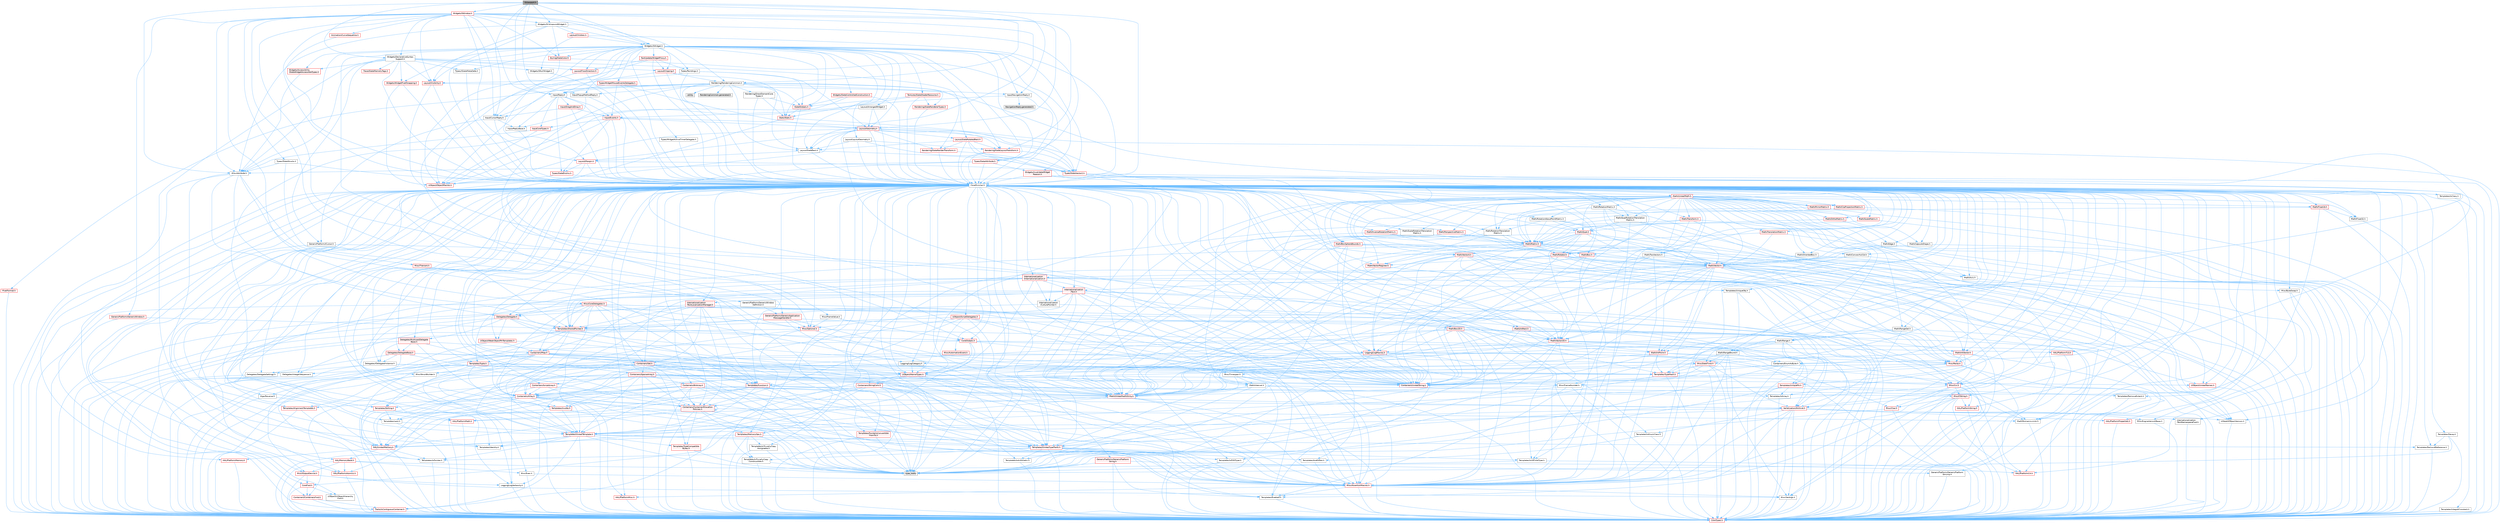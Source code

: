 digraph "SViewport.h"
{
 // INTERACTIVE_SVG=YES
 // LATEX_PDF_SIZE
  bgcolor="transparent";
  edge [fontname=Helvetica,fontsize=10,labelfontname=Helvetica,labelfontsize=10];
  node [fontname=Helvetica,fontsize=10,shape=box,height=0.2,width=0.4];
  Node1 [id="Node000001",label="SViewport.h",height=0.2,width=0.4,color="gray40", fillcolor="grey60", style="filled", fontcolor="black",tooltip=" "];
  Node1 -> Node2 [id="edge1_Node000001_Node000002",color="steelblue1",style="solid",tooltip=" "];
  Node2 [id="Node000002",label="CoreMinimal.h",height=0.2,width=0.4,color="grey40", fillcolor="white", style="filled",URL="$d7/d67/CoreMinimal_8h.html",tooltip=" "];
  Node2 -> Node3 [id="edge2_Node000002_Node000003",color="steelblue1",style="solid",tooltip=" "];
  Node3 [id="Node000003",label="CoreTypes.h",height=0.2,width=0.4,color="red", fillcolor="#FFF0F0", style="filled",URL="$dc/dec/CoreTypes_8h.html",tooltip=" "];
  Node2 -> Node17 [id="edge3_Node000002_Node000017",color="steelblue1",style="solid",tooltip=" "];
  Node17 [id="Node000017",label="CoreFwd.h",height=0.2,width=0.4,color="red", fillcolor="#FFF0F0", style="filled",URL="$d1/d1e/CoreFwd_8h.html",tooltip=" "];
  Node17 -> Node3 [id="edge4_Node000017_Node000003",color="steelblue1",style="solid",tooltip=" "];
  Node17 -> Node18 [id="edge5_Node000017_Node000018",color="steelblue1",style="solid",tooltip=" "];
  Node18 [id="Node000018",label="Containers/ContainersFwd.h",height=0.2,width=0.4,color="red", fillcolor="#FFF0F0", style="filled",URL="$d4/d0a/ContainersFwd_8h.html",tooltip=" "];
  Node18 -> Node3 [id="edge6_Node000018_Node000003",color="steelblue1",style="solid",tooltip=" "];
  Node18 -> Node19 [id="edge7_Node000018_Node000019",color="steelblue1",style="solid",tooltip=" "];
  Node19 [id="Node000019",label="Traits/IsContiguousContainer.h",height=0.2,width=0.4,color="red", fillcolor="#FFF0F0", style="filled",URL="$d5/d3c/IsContiguousContainer_8h.html",tooltip=" "];
  Node19 -> Node3 [id="edge8_Node000019_Node000003",color="steelblue1",style="solid",tooltip=" "];
  Node17 -> Node23 [id="edge9_Node000017_Node000023",color="steelblue1",style="solid",tooltip=" "];
  Node23 [id="Node000023",label="UObject/UObjectHierarchy\lFwd.h",height=0.2,width=0.4,color="grey40", fillcolor="white", style="filled",URL="$d3/d13/UObjectHierarchyFwd_8h.html",tooltip=" "];
  Node2 -> Node23 [id="edge10_Node000002_Node000023",color="steelblue1",style="solid",tooltip=" "];
  Node2 -> Node18 [id="edge11_Node000002_Node000018",color="steelblue1",style="solid",tooltip=" "];
  Node2 -> Node24 [id="edge12_Node000002_Node000024",color="steelblue1",style="solid",tooltip=" "];
  Node24 [id="Node000024",label="Misc/VarArgs.h",height=0.2,width=0.4,color="grey40", fillcolor="white", style="filled",URL="$d5/d6f/VarArgs_8h.html",tooltip=" "];
  Node24 -> Node3 [id="edge13_Node000024_Node000003",color="steelblue1",style="solid",tooltip=" "];
  Node2 -> Node25 [id="edge14_Node000002_Node000025",color="steelblue1",style="solid",tooltip=" "];
  Node25 [id="Node000025",label="Logging/LogVerbosity.h",height=0.2,width=0.4,color="grey40", fillcolor="white", style="filled",URL="$d2/d8f/LogVerbosity_8h.html",tooltip=" "];
  Node25 -> Node3 [id="edge15_Node000025_Node000003",color="steelblue1",style="solid",tooltip=" "];
  Node2 -> Node26 [id="edge16_Node000002_Node000026",color="steelblue1",style="solid",tooltip=" "];
  Node26 [id="Node000026",label="Misc/OutputDevice.h",height=0.2,width=0.4,color="red", fillcolor="#FFF0F0", style="filled",URL="$d7/d32/OutputDevice_8h.html",tooltip=" "];
  Node26 -> Node17 [id="edge17_Node000026_Node000017",color="steelblue1",style="solid",tooltip=" "];
  Node26 -> Node3 [id="edge18_Node000026_Node000003",color="steelblue1",style="solid",tooltip=" "];
  Node26 -> Node25 [id="edge19_Node000026_Node000025",color="steelblue1",style="solid",tooltip=" "];
  Node26 -> Node24 [id="edge20_Node000026_Node000024",color="steelblue1",style="solid",tooltip=" "];
  Node2 -> Node32 [id="edge21_Node000002_Node000032",color="steelblue1",style="solid",tooltip=" "];
  Node32 [id="Node000032",label="HAL/PlatformCrt.h",height=0.2,width=0.4,color="red", fillcolor="#FFF0F0", style="filled",URL="$d8/d75/PlatformCrt_8h.html",tooltip=" "];
  Node2 -> Node42 [id="edge22_Node000002_Node000042",color="steelblue1",style="solid",tooltip=" "];
  Node42 [id="Node000042",label="HAL/PlatformMisc.h",height=0.2,width=0.4,color="red", fillcolor="#FFF0F0", style="filled",URL="$d0/df5/PlatformMisc_8h.html",tooltip=" "];
  Node42 -> Node3 [id="edge23_Node000042_Node000003",color="steelblue1",style="solid",tooltip=" "];
  Node2 -> Node61 [id="edge24_Node000002_Node000061",color="steelblue1",style="solid",tooltip=" "];
  Node61 [id="Node000061",label="Misc/AssertionMacros.h",height=0.2,width=0.4,color="red", fillcolor="#FFF0F0", style="filled",URL="$d0/dfa/AssertionMacros_8h.html",tooltip=" "];
  Node61 -> Node3 [id="edge25_Node000061_Node000003",color="steelblue1",style="solid",tooltip=" "];
  Node61 -> Node42 [id="edge26_Node000061_Node000042",color="steelblue1",style="solid",tooltip=" "];
  Node61 -> Node62 [id="edge27_Node000061_Node000062",color="steelblue1",style="solid",tooltip=" "];
  Node62 [id="Node000062",label="Templates/EnableIf.h",height=0.2,width=0.4,color="grey40", fillcolor="white", style="filled",URL="$d7/d60/EnableIf_8h.html",tooltip=" "];
  Node62 -> Node3 [id="edge28_Node000062_Node000003",color="steelblue1",style="solid",tooltip=" "];
  Node61 -> Node24 [id="edge29_Node000061_Node000024",color="steelblue1",style="solid",tooltip=" "];
  Node2 -> Node70 [id="edge30_Node000002_Node000070",color="steelblue1",style="solid",tooltip=" "];
  Node70 [id="Node000070",label="Templates/IsPointer.h",height=0.2,width=0.4,color="grey40", fillcolor="white", style="filled",URL="$d7/d05/IsPointer_8h.html",tooltip=" "];
  Node70 -> Node3 [id="edge31_Node000070_Node000003",color="steelblue1",style="solid",tooltip=" "];
  Node2 -> Node71 [id="edge32_Node000002_Node000071",color="steelblue1",style="solid",tooltip=" "];
  Node71 [id="Node000071",label="HAL/PlatformMemory.h",height=0.2,width=0.4,color="red", fillcolor="#FFF0F0", style="filled",URL="$de/d68/PlatformMemory_8h.html",tooltip=" "];
  Node71 -> Node3 [id="edge33_Node000071_Node000003",color="steelblue1",style="solid",tooltip=" "];
  Node2 -> Node54 [id="edge34_Node000002_Node000054",color="steelblue1",style="solid",tooltip=" "];
  Node54 [id="Node000054",label="HAL/PlatformAtomics.h",height=0.2,width=0.4,color="red", fillcolor="#FFF0F0", style="filled",URL="$d3/d36/PlatformAtomics_8h.html",tooltip=" "];
  Node54 -> Node3 [id="edge35_Node000054_Node000003",color="steelblue1",style="solid",tooltip=" "];
  Node2 -> Node76 [id="edge36_Node000002_Node000076",color="steelblue1",style="solid",tooltip=" "];
  Node76 [id="Node000076",label="Misc/Exec.h",height=0.2,width=0.4,color="grey40", fillcolor="white", style="filled",URL="$de/ddb/Exec_8h.html",tooltip=" "];
  Node76 -> Node3 [id="edge37_Node000076_Node000003",color="steelblue1",style="solid",tooltip=" "];
  Node76 -> Node61 [id="edge38_Node000076_Node000061",color="steelblue1",style="solid",tooltip=" "];
  Node2 -> Node77 [id="edge39_Node000002_Node000077",color="steelblue1",style="solid",tooltip=" "];
  Node77 [id="Node000077",label="HAL/MemoryBase.h",height=0.2,width=0.4,color="red", fillcolor="#FFF0F0", style="filled",URL="$d6/d9f/MemoryBase_8h.html",tooltip=" "];
  Node77 -> Node3 [id="edge40_Node000077_Node000003",color="steelblue1",style="solid",tooltip=" "];
  Node77 -> Node54 [id="edge41_Node000077_Node000054",color="steelblue1",style="solid",tooltip=" "];
  Node77 -> Node32 [id="edge42_Node000077_Node000032",color="steelblue1",style="solid",tooltip=" "];
  Node77 -> Node76 [id="edge43_Node000077_Node000076",color="steelblue1",style="solid",tooltip=" "];
  Node77 -> Node26 [id="edge44_Node000077_Node000026",color="steelblue1",style="solid",tooltip=" "];
  Node2 -> Node87 [id="edge45_Node000002_Node000087",color="steelblue1",style="solid",tooltip=" "];
  Node87 [id="Node000087",label="HAL/UnrealMemory.h",height=0.2,width=0.4,color="red", fillcolor="#FFF0F0", style="filled",URL="$d9/d96/UnrealMemory_8h.html",tooltip=" "];
  Node87 -> Node3 [id="edge46_Node000087_Node000003",color="steelblue1",style="solid",tooltip=" "];
  Node87 -> Node77 [id="edge47_Node000087_Node000077",color="steelblue1",style="solid",tooltip=" "];
  Node87 -> Node71 [id="edge48_Node000087_Node000071",color="steelblue1",style="solid",tooltip=" "];
  Node87 -> Node70 [id="edge49_Node000087_Node000070",color="steelblue1",style="solid",tooltip=" "];
  Node2 -> Node89 [id="edge50_Node000002_Node000089",color="steelblue1",style="solid",tooltip=" "];
  Node89 [id="Node000089",label="Templates/IsArithmetic.h",height=0.2,width=0.4,color="grey40", fillcolor="white", style="filled",URL="$d2/d5d/IsArithmetic_8h.html",tooltip=" "];
  Node89 -> Node3 [id="edge51_Node000089_Node000003",color="steelblue1",style="solid",tooltip=" "];
  Node2 -> Node83 [id="edge52_Node000002_Node000083",color="steelblue1",style="solid",tooltip=" "];
  Node83 [id="Node000083",label="Templates/AndOrNot.h",height=0.2,width=0.4,color="grey40", fillcolor="white", style="filled",URL="$db/d0a/AndOrNot_8h.html",tooltip=" "];
  Node83 -> Node3 [id="edge53_Node000083_Node000003",color="steelblue1",style="solid",tooltip=" "];
  Node2 -> Node90 [id="edge54_Node000002_Node000090",color="steelblue1",style="solid",tooltip=" "];
  Node90 [id="Node000090",label="Templates/IsPODType.h",height=0.2,width=0.4,color="grey40", fillcolor="white", style="filled",URL="$d7/db1/IsPODType_8h.html",tooltip=" "];
  Node90 -> Node3 [id="edge55_Node000090_Node000003",color="steelblue1",style="solid",tooltip=" "];
  Node2 -> Node91 [id="edge56_Node000002_Node000091",color="steelblue1",style="solid",tooltip=" "];
  Node91 [id="Node000091",label="Templates/IsUECoreType.h",height=0.2,width=0.4,color="grey40", fillcolor="white", style="filled",URL="$d1/db8/IsUECoreType_8h.html",tooltip=" "];
  Node91 -> Node3 [id="edge57_Node000091_Node000003",color="steelblue1",style="solid",tooltip=" "];
  Node91 -> Node7 [id="edge58_Node000091_Node000007",color="steelblue1",style="solid",tooltip=" "];
  Node7 [id="Node000007",label="type_traits",height=0.2,width=0.4,color="grey60", fillcolor="#E0E0E0", style="filled",tooltip=" "];
  Node2 -> Node84 [id="edge59_Node000002_Node000084",color="steelblue1",style="solid",tooltip=" "];
  Node84 [id="Node000084",label="Templates/IsTriviallyCopy\lConstructible.h",height=0.2,width=0.4,color="grey40", fillcolor="white", style="filled",URL="$d3/d78/IsTriviallyCopyConstructible_8h.html",tooltip=" "];
  Node84 -> Node3 [id="edge60_Node000084_Node000003",color="steelblue1",style="solid",tooltip=" "];
  Node84 -> Node7 [id="edge61_Node000084_Node000007",color="steelblue1",style="solid",tooltip=" "];
  Node2 -> Node92 [id="edge62_Node000002_Node000092",color="steelblue1",style="solid",tooltip=" "];
  Node92 [id="Node000092",label="Templates/UnrealTypeTraits.h",height=0.2,width=0.4,color="red", fillcolor="#FFF0F0", style="filled",URL="$d2/d2d/UnrealTypeTraits_8h.html",tooltip=" "];
  Node92 -> Node3 [id="edge63_Node000092_Node000003",color="steelblue1",style="solid",tooltip=" "];
  Node92 -> Node70 [id="edge64_Node000092_Node000070",color="steelblue1",style="solid",tooltip=" "];
  Node92 -> Node61 [id="edge65_Node000092_Node000061",color="steelblue1",style="solid",tooltip=" "];
  Node92 -> Node83 [id="edge66_Node000092_Node000083",color="steelblue1",style="solid",tooltip=" "];
  Node92 -> Node62 [id="edge67_Node000092_Node000062",color="steelblue1",style="solid",tooltip=" "];
  Node92 -> Node89 [id="edge68_Node000092_Node000089",color="steelblue1",style="solid",tooltip=" "];
  Node92 -> Node90 [id="edge69_Node000092_Node000090",color="steelblue1",style="solid",tooltip=" "];
  Node92 -> Node91 [id="edge70_Node000092_Node000091",color="steelblue1",style="solid",tooltip=" "];
  Node92 -> Node84 [id="edge71_Node000092_Node000084",color="steelblue1",style="solid",tooltip=" "];
  Node2 -> Node62 [id="edge72_Node000002_Node000062",color="steelblue1",style="solid",tooltip=" "];
  Node2 -> Node94 [id="edge73_Node000002_Node000094",color="steelblue1",style="solid",tooltip=" "];
  Node94 [id="Node000094",label="Templates/RemoveReference.h",height=0.2,width=0.4,color="grey40", fillcolor="white", style="filled",URL="$da/dbe/RemoveReference_8h.html",tooltip=" "];
  Node94 -> Node3 [id="edge74_Node000094_Node000003",color="steelblue1",style="solid",tooltip=" "];
  Node2 -> Node95 [id="edge75_Node000002_Node000095",color="steelblue1",style="solid",tooltip=" "];
  Node95 [id="Node000095",label="Templates/IntegralConstant.h",height=0.2,width=0.4,color="grey40", fillcolor="white", style="filled",URL="$db/d1b/IntegralConstant_8h.html",tooltip=" "];
  Node95 -> Node3 [id="edge76_Node000095_Node000003",color="steelblue1",style="solid",tooltip=" "];
  Node2 -> Node96 [id="edge77_Node000002_Node000096",color="steelblue1",style="solid",tooltip=" "];
  Node96 [id="Node000096",label="Templates/IsClass.h",height=0.2,width=0.4,color="grey40", fillcolor="white", style="filled",URL="$db/dcb/IsClass_8h.html",tooltip=" "];
  Node96 -> Node3 [id="edge78_Node000096_Node000003",color="steelblue1",style="solid",tooltip=" "];
  Node2 -> Node97 [id="edge79_Node000002_Node000097",color="steelblue1",style="solid",tooltip=" "];
  Node97 [id="Node000097",label="Templates/TypeCompatible\lBytes.h",height=0.2,width=0.4,color="red", fillcolor="#FFF0F0", style="filled",URL="$df/d0a/TypeCompatibleBytes_8h.html",tooltip=" "];
  Node97 -> Node3 [id="edge80_Node000097_Node000003",color="steelblue1",style="solid",tooltip=" "];
  Node97 -> Node7 [id="edge81_Node000097_Node000007",color="steelblue1",style="solid",tooltip=" "];
  Node2 -> Node19 [id="edge82_Node000002_Node000019",color="steelblue1",style="solid",tooltip=" "];
  Node2 -> Node98 [id="edge83_Node000002_Node000098",color="steelblue1",style="solid",tooltip=" "];
  Node98 [id="Node000098",label="Templates/UnrealTemplate.h",height=0.2,width=0.4,color="red", fillcolor="#FFF0F0", style="filled",URL="$d4/d24/UnrealTemplate_8h.html",tooltip=" "];
  Node98 -> Node3 [id="edge84_Node000098_Node000003",color="steelblue1",style="solid",tooltip=" "];
  Node98 -> Node70 [id="edge85_Node000098_Node000070",color="steelblue1",style="solid",tooltip=" "];
  Node98 -> Node87 [id="edge86_Node000098_Node000087",color="steelblue1",style="solid",tooltip=" "];
  Node98 -> Node92 [id="edge87_Node000098_Node000092",color="steelblue1",style="solid",tooltip=" "];
  Node98 -> Node94 [id="edge88_Node000098_Node000094",color="steelblue1",style="solid",tooltip=" "];
  Node98 -> Node97 [id="edge89_Node000098_Node000097",color="steelblue1",style="solid",tooltip=" "];
  Node98 -> Node65 [id="edge90_Node000098_Node000065",color="steelblue1",style="solid",tooltip=" "];
  Node65 [id="Node000065",label="Templates/Identity.h",height=0.2,width=0.4,color="grey40", fillcolor="white", style="filled",URL="$d0/dd5/Identity_8h.html",tooltip=" "];
  Node98 -> Node19 [id="edge91_Node000098_Node000019",color="steelblue1",style="solid",tooltip=" "];
  Node98 -> Node7 [id="edge92_Node000098_Node000007",color="steelblue1",style="solid",tooltip=" "];
  Node2 -> Node47 [id="edge93_Node000002_Node000047",color="steelblue1",style="solid",tooltip=" "];
  Node47 [id="Node000047",label="Math/NumericLimits.h",height=0.2,width=0.4,color="grey40", fillcolor="white", style="filled",URL="$df/d1b/NumericLimits_8h.html",tooltip=" "];
  Node47 -> Node3 [id="edge94_Node000047_Node000003",color="steelblue1",style="solid",tooltip=" "];
  Node2 -> Node102 [id="edge95_Node000002_Node000102",color="steelblue1",style="solid",tooltip=" "];
  Node102 [id="Node000102",label="HAL/PlatformMath.h",height=0.2,width=0.4,color="red", fillcolor="#FFF0F0", style="filled",URL="$dc/d53/PlatformMath_8h.html",tooltip=" "];
  Node102 -> Node3 [id="edge96_Node000102_Node000003",color="steelblue1",style="solid",tooltip=" "];
  Node2 -> Node85 [id="edge97_Node000002_Node000085",color="steelblue1",style="solid",tooltip=" "];
  Node85 [id="Node000085",label="Templates/IsTriviallyCopy\lAssignable.h",height=0.2,width=0.4,color="grey40", fillcolor="white", style="filled",URL="$d2/df2/IsTriviallyCopyAssignable_8h.html",tooltip=" "];
  Node85 -> Node3 [id="edge98_Node000085_Node000003",color="steelblue1",style="solid",tooltip=" "];
  Node85 -> Node7 [id="edge99_Node000085_Node000007",color="steelblue1",style="solid",tooltip=" "];
  Node2 -> Node110 [id="edge100_Node000002_Node000110",color="steelblue1",style="solid",tooltip=" "];
  Node110 [id="Node000110",label="Templates/MemoryOps.h",height=0.2,width=0.4,color="red", fillcolor="#FFF0F0", style="filled",URL="$db/dea/MemoryOps_8h.html",tooltip=" "];
  Node110 -> Node3 [id="edge101_Node000110_Node000003",color="steelblue1",style="solid",tooltip=" "];
  Node110 -> Node87 [id="edge102_Node000110_Node000087",color="steelblue1",style="solid",tooltip=" "];
  Node110 -> Node85 [id="edge103_Node000110_Node000085",color="steelblue1",style="solid",tooltip=" "];
  Node110 -> Node84 [id="edge104_Node000110_Node000084",color="steelblue1",style="solid",tooltip=" "];
  Node110 -> Node92 [id="edge105_Node000110_Node000092",color="steelblue1",style="solid",tooltip=" "];
  Node110 -> Node7 [id="edge106_Node000110_Node000007",color="steelblue1",style="solid",tooltip=" "];
  Node2 -> Node111 [id="edge107_Node000002_Node000111",color="steelblue1",style="solid",tooltip=" "];
  Node111 [id="Node000111",label="Containers/ContainerAllocation\lPolicies.h",height=0.2,width=0.4,color="red", fillcolor="#FFF0F0", style="filled",URL="$d7/dff/ContainerAllocationPolicies_8h.html",tooltip=" "];
  Node111 -> Node3 [id="edge108_Node000111_Node000003",color="steelblue1",style="solid",tooltip=" "];
  Node111 -> Node111 [id="edge109_Node000111_Node000111",color="steelblue1",style="solid",tooltip=" "];
  Node111 -> Node102 [id="edge110_Node000111_Node000102",color="steelblue1",style="solid",tooltip=" "];
  Node111 -> Node87 [id="edge111_Node000111_Node000087",color="steelblue1",style="solid",tooltip=" "];
  Node111 -> Node47 [id="edge112_Node000111_Node000047",color="steelblue1",style="solid",tooltip=" "];
  Node111 -> Node61 [id="edge113_Node000111_Node000061",color="steelblue1",style="solid",tooltip=" "];
  Node111 -> Node110 [id="edge114_Node000111_Node000110",color="steelblue1",style="solid",tooltip=" "];
  Node111 -> Node97 [id="edge115_Node000111_Node000097",color="steelblue1",style="solid",tooltip=" "];
  Node111 -> Node7 [id="edge116_Node000111_Node000007",color="steelblue1",style="solid",tooltip=" "];
  Node2 -> Node114 [id="edge117_Node000002_Node000114",color="steelblue1",style="solid",tooltip=" "];
  Node114 [id="Node000114",label="Templates/IsEnumClass.h",height=0.2,width=0.4,color="grey40", fillcolor="white", style="filled",URL="$d7/d15/IsEnumClass_8h.html",tooltip=" "];
  Node114 -> Node3 [id="edge118_Node000114_Node000003",color="steelblue1",style="solid",tooltip=" "];
  Node114 -> Node83 [id="edge119_Node000114_Node000083",color="steelblue1",style="solid",tooltip=" "];
  Node2 -> Node115 [id="edge120_Node000002_Node000115",color="steelblue1",style="solid",tooltip=" "];
  Node115 [id="Node000115",label="HAL/PlatformProperties.h",height=0.2,width=0.4,color="red", fillcolor="#FFF0F0", style="filled",URL="$d9/db0/PlatformProperties_8h.html",tooltip=" "];
  Node115 -> Node3 [id="edge121_Node000115_Node000003",color="steelblue1",style="solid",tooltip=" "];
  Node2 -> Node118 [id="edge122_Node000002_Node000118",color="steelblue1",style="solid",tooltip=" "];
  Node118 [id="Node000118",label="Misc/EngineVersionBase.h",height=0.2,width=0.4,color="grey40", fillcolor="white", style="filled",URL="$d5/d2b/EngineVersionBase_8h.html",tooltip=" "];
  Node118 -> Node3 [id="edge123_Node000118_Node000003",color="steelblue1",style="solid",tooltip=" "];
  Node2 -> Node119 [id="edge124_Node000002_Node000119",color="steelblue1",style="solid",tooltip=" "];
  Node119 [id="Node000119",label="Internationalization\l/TextNamespaceFwd.h",height=0.2,width=0.4,color="grey40", fillcolor="white", style="filled",URL="$d8/d97/TextNamespaceFwd_8h.html",tooltip=" "];
  Node119 -> Node3 [id="edge125_Node000119_Node000003",color="steelblue1",style="solid",tooltip=" "];
  Node2 -> Node120 [id="edge126_Node000002_Node000120",color="steelblue1",style="solid",tooltip=" "];
  Node120 [id="Node000120",label="Serialization/Archive.h",height=0.2,width=0.4,color="red", fillcolor="#FFF0F0", style="filled",URL="$d7/d3b/Archive_8h.html",tooltip=" "];
  Node120 -> Node17 [id="edge127_Node000120_Node000017",color="steelblue1",style="solid",tooltip=" "];
  Node120 -> Node3 [id="edge128_Node000120_Node000003",color="steelblue1",style="solid",tooltip=" "];
  Node120 -> Node115 [id="edge129_Node000120_Node000115",color="steelblue1",style="solid",tooltip=" "];
  Node120 -> Node119 [id="edge130_Node000120_Node000119",color="steelblue1",style="solid",tooltip=" "];
  Node120 -> Node61 [id="edge131_Node000120_Node000061",color="steelblue1",style="solid",tooltip=" "];
  Node120 -> Node118 [id="edge132_Node000120_Node000118",color="steelblue1",style="solid",tooltip=" "];
  Node120 -> Node24 [id="edge133_Node000120_Node000024",color="steelblue1",style="solid",tooltip=" "];
  Node120 -> Node62 [id="edge134_Node000120_Node000062",color="steelblue1",style="solid",tooltip=" "];
  Node120 -> Node114 [id="edge135_Node000120_Node000114",color="steelblue1",style="solid",tooltip=" "];
  Node120 -> Node98 [id="edge136_Node000120_Node000098",color="steelblue1",style="solid",tooltip=" "];
  Node120 -> Node123 [id="edge137_Node000120_Node000123",color="steelblue1",style="solid",tooltip=" "];
  Node123 [id="Node000123",label="UObject/ObjectVersion.h",height=0.2,width=0.4,color="grey40", fillcolor="white", style="filled",URL="$da/d63/ObjectVersion_8h.html",tooltip=" "];
  Node123 -> Node3 [id="edge138_Node000123_Node000003",color="steelblue1",style="solid",tooltip=" "];
  Node2 -> Node124 [id="edge139_Node000002_Node000124",color="steelblue1",style="solid",tooltip=" "];
  Node124 [id="Node000124",label="Templates/Less.h",height=0.2,width=0.4,color="grey40", fillcolor="white", style="filled",URL="$de/dc8/Less_8h.html",tooltip=" "];
  Node124 -> Node3 [id="edge140_Node000124_Node000003",color="steelblue1",style="solid",tooltip=" "];
  Node124 -> Node98 [id="edge141_Node000124_Node000098",color="steelblue1",style="solid",tooltip=" "];
  Node2 -> Node125 [id="edge142_Node000002_Node000125",color="steelblue1",style="solid",tooltip=" "];
  Node125 [id="Node000125",label="Templates/Sorting.h",height=0.2,width=0.4,color="red", fillcolor="#FFF0F0", style="filled",URL="$d3/d9e/Sorting_8h.html",tooltip=" "];
  Node125 -> Node3 [id="edge143_Node000125_Node000003",color="steelblue1",style="solid",tooltip=" "];
  Node125 -> Node102 [id="edge144_Node000125_Node000102",color="steelblue1",style="solid",tooltip=" "];
  Node125 -> Node124 [id="edge145_Node000125_Node000124",color="steelblue1",style="solid",tooltip=" "];
  Node2 -> Node136 [id="edge146_Node000002_Node000136",color="steelblue1",style="solid",tooltip=" "];
  Node136 [id="Node000136",label="Misc/Char.h",height=0.2,width=0.4,color="red", fillcolor="#FFF0F0", style="filled",URL="$d0/d58/Char_8h.html",tooltip=" "];
  Node136 -> Node3 [id="edge147_Node000136_Node000003",color="steelblue1",style="solid",tooltip=" "];
  Node136 -> Node7 [id="edge148_Node000136_Node000007",color="steelblue1",style="solid",tooltip=" "];
  Node2 -> Node139 [id="edge149_Node000002_Node000139",color="steelblue1",style="solid",tooltip=" "];
  Node139 [id="Node000139",label="GenericPlatform/GenericPlatform\lStricmp.h",height=0.2,width=0.4,color="grey40", fillcolor="white", style="filled",URL="$d2/d86/GenericPlatformStricmp_8h.html",tooltip=" "];
  Node139 -> Node3 [id="edge150_Node000139_Node000003",color="steelblue1",style="solid",tooltip=" "];
  Node2 -> Node140 [id="edge151_Node000002_Node000140",color="steelblue1",style="solid",tooltip=" "];
  Node140 [id="Node000140",label="GenericPlatform/GenericPlatform\lString.h",height=0.2,width=0.4,color="red", fillcolor="#FFF0F0", style="filled",URL="$dd/d20/GenericPlatformString_8h.html",tooltip=" "];
  Node140 -> Node3 [id="edge152_Node000140_Node000003",color="steelblue1",style="solid",tooltip=" "];
  Node140 -> Node139 [id="edge153_Node000140_Node000139",color="steelblue1",style="solid",tooltip=" "];
  Node140 -> Node62 [id="edge154_Node000140_Node000062",color="steelblue1",style="solid",tooltip=" "];
  Node140 -> Node7 [id="edge155_Node000140_Node000007",color="steelblue1",style="solid",tooltip=" "];
  Node2 -> Node73 [id="edge156_Node000002_Node000073",color="steelblue1",style="solid",tooltip=" "];
  Node73 [id="Node000073",label="HAL/PlatformString.h",height=0.2,width=0.4,color="red", fillcolor="#FFF0F0", style="filled",URL="$db/db5/PlatformString_8h.html",tooltip=" "];
  Node73 -> Node3 [id="edge157_Node000073_Node000003",color="steelblue1",style="solid",tooltip=" "];
  Node2 -> Node143 [id="edge158_Node000002_Node000143",color="steelblue1",style="solid",tooltip=" "];
  Node143 [id="Node000143",label="Misc/CString.h",height=0.2,width=0.4,color="red", fillcolor="#FFF0F0", style="filled",URL="$d2/d49/CString_8h.html",tooltip=" "];
  Node143 -> Node3 [id="edge159_Node000143_Node000003",color="steelblue1",style="solid",tooltip=" "];
  Node143 -> Node32 [id="edge160_Node000143_Node000032",color="steelblue1",style="solid",tooltip=" "];
  Node143 -> Node73 [id="edge161_Node000143_Node000073",color="steelblue1",style="solid",tooltip=" "];
  Node143 -> Node61 [id="edge162_Node000143_Node000061",color="steelblue1",style="solid",tooltip=" "];
  Node143 -> Node136 [id="edge163_Node000143_Node000136",color="steelblue1",style="solid",tooltip=" "];
  Node143 -> Node24 [id="edge164_Node000143_Node000024",color="steelblue1",style="solid",tooltip=" "];
  Node2 -> Node144 [id="edge165_Node000002_Node000144",color="steelblue1",style="solid",tooltip=" "];
  Node144 [id="Node000144",label="Misc/Crc.h",height=0.2,width=0.4,color="red", fillcolor="#FFF0F0", style="filled",URL="$d4/dd2/Crc_8h.html",tooltip=" "];
  Node144 -> Node3 [id="edge166_Node000144_Node000003",color="steelblue1",style="solid",tooltip=" "];
  Node144 -> Node73 [id="edge167_Node000144_Node000073",color="steelblue1",style="solid",tooltip=" "];
  Node144 -> Node61 [id="edge168_Node000144_Node000061",color="steelblue1",style="solid",tooltip=" "];
  Node144 -> Node143 [id="edge169_Node000144_Node000143",color="steelblue1",style="solid",tooltip=" "];
  Node144 -> Node136 [id="edge170_Node000144_Node000136",color="steelblue1",style="solid",tooltip=" "];
  Node144 -> Node92 [id="edge171_Node000144_Node000092",color="steelblue1",style="solid",tooltip=" "];
  Node2 -> Node135 [id="edge172_Node000002_Node000135",color="steelblue1",style="solid",tooltip=" "];
  Node135 [id="Node000135",label="Math/UnrealMathUtility.h",height=0.2,width=0.4,color="red", fillcolor="#FFF0F0", style="filled",URL="$db/db8/UnrealMathUtility_8h.html",tooltip=" "];
  Node135 -> Node3 [id="edge173_Node000135_Node000003",color="steelblue1",style="solid",tooltip=" "];
  Node135 -> Node61 [id="edge174_Node000135_Node000061",color="steelblue1",style="solid",tooltip=" "];
  Node135 -> Node102 [id="edge175_Node000135_Node000102",color="steelblue1",style="solid",tooltip=" "];
  Node135 -> Node65 [id="edge176_Node000135_Node000065",color="steelblue1",style="solid",tooltip=" "];
  Node2 -> Node145 [id="edge177_Node000002_Node000145",color="steelblue1",style="solid",tooltip=" "];
  Node145 [id="Node000145",label="Containers/UnrealString.h",height=0.2,width=0.4,color="red", fillcolor="#FFF0F0", style="filled",URL="$d5/dba/UnrealString_8h.html",tooltip=" "];
  Node2 -> Node149 [id="edge178_Node000002_Node000149",color="steelblue1",style="solid",tooltip=" "];
  Node149 [id="Node000149",label="Containers/Array.h",height=0.2,width=0.4,color="red", fillcolor="#FFF0F0", style="filled",URL="$df/dd0/Array_8h.html",tooltip=" "];
  Node149 -> Node3 [id="edge179_Node000149_Node000003",color="steelblue1",style="solid",tooltip=" "];
  Node149 -> Node61 [id="edge180_Node000149_Node000061",color="steelblue1",style="solid",tooltip=" "];
  Node149 -> Node87 [id="edge181_Node000149_Node000087",color="steelblue1",style="solid",tooltip=" "];
  Node149 -> Node92 [id="edge182_Node000149_Node000092",color="steelblue1",style="solid",tooltip=" "];
  Node149 -> Node98 [id="edge183_Node000149_Node000098",color="steelblue1",style="solid",tooltip=" "];
  Node149 -> Node111 [id="edge184_Node000149_Node000111",color="steelblue1",style="solid",tooltip=" "];
  Node149 -> Node120 [id="edge185_Node000149_Node000120",color="steelblue1",style="solid",tooltip=" "];
  Node149 -> Node128 [id="edge186_Node000149_Node000128",color="steelblue1",style="solid",tooltip=" "];
  Node128 [id="Node000128",label="Templates/Invoke.h",height=0.2,width=0.4,color="red", fillcolor="#FFF0F0", style="filled",URL="$d7/deb/Invoke_8h.html",tooltip=" "];
  Node128 -> Node3 [id="edge187_Node000128_Node000003",color="steelblue1",style="solid",tooltip=" "];
  Node128 -> Node98 [id="edge188_Node000128_Node000098",color="steelblue1",style="solid",tooltip=" "];
  Node128 -> Node7 [id="edge189_Node000128_Node000007",color="steelblue1",style="solid",tooltip=" "];
  Node149 -> Node124 [id="edge190_Node000149_Node000124",color="steelblue1",style="solid",tooltip=" "];
  Node149 -> Node125 [id="edge191_Node000149_Node000125",color="steelblue1",style="solid",tooltip=" "];
  Node149 -> Node172 [id="edge192_Node000149_Node000172",color="steelblue1",style="solid",tooltip=" "];
  Node172 [id="Node000172",label="Templates/AlignmentTemplates.h",height=0.2,width=0.4,color="red", fillcolor="#FFF0F0", style="filled",URL="$dd/d32/AlignmentTemplates_8h.html",tooltip=" "];
  Node172 -> Node3 [id="edge193_Node000172_Node000003",color="steelblue1",style="solid",tooltip=" "];
  Node172 -> Node70 [id="edge194_Node000172_Node000070",color="steelblue1",style="solid",tooltip=" "];
  Node149 -> Node7 [id="edge195_Node000149_Node000007",color="steelblue1",style="solid",tooltip=" "];
  Node2 -> Node173 [id="edge196_Node000002_Node000173",color="steelblue1",style="solid",tooltip=" "];
  Node173 [id="Node000173",label="Misc/FrameNumber.h",height=0.2,width=0.4,color="grey40", fillcolor="white", style="filled",URL="$dd/dbd/FrameNumber_8h.html",tooltip=" "];
  Node173 -> Node3 [id="edge197_Node000173_Node000003",color="steelblue1",style="solid",tooltip=" "];
  Node173 -> Node47 [id="edge198_Node000173_Node000047",color="steelblue1",style="solid",tooltip=" "];
  Node173 -> Node135 [id="edge199_Node000173_Node000135",color="steelblue1",style="solid",tooltip=" "];
  Node173 -> Node62 [id="edge200_Node000173_Node000062",color="steelblue1",style="solid",tooltip=" "];
  Node173 -> Node92 [id="edge201_Node000173_Node000092",color="steelblue1",style="solid",tooltip=" "];
  Node2 -> Node174 [id="edge202_Node000002_Node000174",color="steelblue1",style="solid",tooltip=" "];
  Node174 [id="Node000174",label="Misc/Timespan.h",height=0.2,width=0.4,color="grey40", fillcolor="white", style="filled",URL="$da/dd9/Timespan_8h.html",tooltip=" "];
  Node174 -> Node3 [id="edge203_Node000174_Node000003",color="steelblue1",style="solid",tooltip=" "];
  Node174 -> Node175 [id="edge204_Node000174_Node000175",color="steelblue1",style="solid",tooltip=" "];
  Node175 [id="Node000175",label="Math/Interval.h",height=0.2,width=0.4,color="grey40", fillcolor="white", style="filled",URL="$d1/d55/Interval_8h.html",tooltip=" "];
  Node175 -> Node3 [id="edge205_Node000175_Node000003",color="steelblue1",style="solid",tooltip=" "];
  Node175 -> Node89 [id="edge206_Node000175_Node000089",color="steelblue1",style="solid",tooltip=" "];
  Node175 -> Node92 [id="edge207_Node000175_Node000092",color="steelblue1",style="solid",tooltip=" "];
  Node175 -> Node47 [id="edge208_Node000175_Node000047",color="steelblue1",style="solid",tooltip=" "];
  Node175 -> Node135 [id="edge209_Node000175_Node000135",color="steelblue1",style="solid",tooltip=" "];
  Node174 -> Node135 [id="edge210_Node000174_Node000135",color="steelblue1",style="solid",tooltip=" "];
  Node174 -> Node61 [id="edge211_Node000174_Node000061",color="steelblue1",style="solid",tooltip=" "];
  Node2 -> Node176 [id="edge212_Node000002_Node000176",color="steelblue1",style="solid",tooltip=" "];
  Node176 [id="Node000176",label="Containers/StringConv.h",height=0.2,width=0.4,color="red", fillcolor="#FFF0F0", style="filled",URL="$d3/ddf/StringConv_8h.html",tooltip=" "];
  Node176 -> Node3 [id="edge213_Node000176_Node000003",color="steelblue1",style="solid",tooltip=" "];
  Node176 -> Node61 [id="edge214_Node000176_Node000061",color="steelblue1",style="solid",tooltip=" "];
  Node176 -> Node111 [id="edge215_Node000176_Node000111",color="steelblue1",style="solid",tooltip=" "];
  Node176 -> Node149 [id="edge216_Node000176_Node000149",color="steelblue1",style="solid",tooltip=" "];
  Node176 -> Node143 [id="edge217_Node000176_Node000143",color="steelblue1",style="solid",tooltip=" "];
  Node176 -> Node177 [id="edge218_Node000176_Node000177",color="steelblue1",style="solid",tooltip=" "];
  Node177 [id="Node000177",label="Templates/IsArray.h",height=0.2,width=0.4,color="grey40", fillcolor="white", style="filled",URL="$d8/d8d/IsArray_8h.html",tooltip=" "];
  Node177 -> Node3 [id="edge219_Node000177_Node000003",color="steelblue1",style="solid",tooltip=" "];
  Node176 -> Node98 [id="edge220_Node000176_Node000098",color="steelblue1",style="solid",tooltip=" "];
  Node176 -> Node92 [id="edge221_Node000176_Node000092",color="steelblue1",style="solid",tooltip=" "];
  Node176 -> Node19 [id="edge222_Node000176_Node000019",color="steelblue1",style="solid",tooltip=" "];
  Node176 -> Node7 [id="edge223_Node000176_Node000007",color="steelblue1",style="solid",tooltip=" "];
  Node2 -> Node178 [id="edge224_Node000002_Node000178",color="steelblue1",style="solid",tooltip=" "];
  Node178 [id="Node000178",label="UObject/UnrealNames.h",height=0.2,width=0.4,color="red", fillcolor="#FFF0F0", style="filled",URL="$d8/db1/UnrealNames_8h.html",tooltip=" "];
  Node178 -> Node3 [id="edge225_Node000178_Node000003",color="steelblue1",style="solid",tooltip=" "];
  Node2 -> Node180 [id="edge226_Node000002_Node000180",color="steelblue1",style="solid",tooltip=" "];
  Node180 [id="Node000180",label="UObject/NameTypes.h",height=0.2,width=0.4,color="red", fillcolor="#FFF0F0", style="filled",URL="$d6/d35/NameTypes_8h.html",tooltip=" "];
  Node180 -> Node3 [id="edge227_Node000180_Node000003",color="steelblue1",style="solid",tooltip=" "];
  Node180 -> Node61 [id="edge228_Node000180_Node000061",color="steelblue1",style="solid",tooltip=" "];
  Node180 -> Node87 [id="edge229_Node000180_Node000087",color="steelblue1",style="solid",tooltip=" "];
  Node180 -> Node92 [id="edge230_Node000180_Node000092",color="steelblue1",style="solid",tooltip=" "];
  Node180 -> Node98 [id="edge231_Node000180_Node000098",color="steelblue1",style="solid",tooltip=" "];
  Node180 -> Node145 [id="edge232_Node000180_Node000145",color="steelblue1",style="solid",tooltip=" "];
  Node180 -> Node176 [id="edge233_Node000180_Node000176",color="steelblue1",style="solid",tooltip=" "];
  Node180 -> Node178 [id="edge234_Node000180_Node000178",color="steelblue1",style="solid",tooltip=" "];
  Node2 -> Node188 [id="edge235_Node000002_Node000188",color="steelblue1",style="solid",tooltip=" "];
  Node188 [id="Node000188",label="Misc/Parse.h",height=0.2,width=0.4,color="red", fillcolor="#FFF0F0", style="filled",URL="$dc/d71/Parse_8h.html",tooltip=" "];
  Node188 -> Node145 [id="edge236_Node000188_Node000145",color="steelblue1",style="solid",tooltip=" "];
  Node188 -> Node3 [id="edge237_Node000188_Node000003",color="steelblue1",style="solid",tooltip=" "];
  Node188 -> Node32 [id="edge238_Node000188_Node000032",color="steelblue1",style="solid",tooltip=" "];
  Node188 -> Node189 [id="edge239_Node000188_Node000189",color="steelblue1",style="solid",tooltip=" "];
  Node189 [id="Node000189",label="Templates/Function.h",height=0.2,width=0.4,color="red", fillcolor="#FFF0F0", style="filled",URL="$df/df5/Function_8h.html",tooltip=" "];
  Node189 -> Node3 [id="edge240_Node000189_Node000003",color="steelblue1",style="solid",tooltip=" "];
  Node189 -> Node61 [id="edge241_Node000189_Node000061",color="steelblue1",style="solid",tooltip=" "];
  Node189 -> Node87 [id="edge242_Node000189_Node000087",color="steelblue1",style="solid",tooltip=" "];
  Node189 -> Node92 [id="edge243_Node000189_Node000092",color="steelblue1",style="solid",tooltip=" "];
  Node189 -> Node128 [id="edge244_Node000189_Node000128",color="steelblue1",style="solid",tooltip=" "];
  Node189 -> Node98 [id="edge245_Node000189_Node000098",color="steelblue1",style="solid",tooltip=" "];
  Node189 -> Node135 [id="edge246_Node000189_Node000135",color="steelblue1",style="solid",tooltip=" "];
  Node189 -> Node7 [id="edge247_Node000189_Node000007",color="steelblue1",style="solid",tooltip=" "];
  Node2 -> Node172 [id="edge248_Node000002_Node000172",color="steelblue1",style="solid",tooltip=" "];
  Node2 -> Node191 [id="edge249_Node000002_Node000191",color="steelblue1",style="solid",tooltip=" "];
  Node191 [id="Node000191",label="Misc/StructBuilder.h",height=0.2,width=0.4,color="grey40", fillcolor="white", style="filled",URL="$d9/db3/StructBuilder_8h.html",tooltip=" "];
  Node191 -> Node3 [id="edge250_Node000191_Node000003",color="steelblue1",style="solid",tooltip=" "];
  Node191 -> Node135 [id="edge251_Node000191_Node000135",color="steelblue1",style="solid",tooltip=" "];
  Node191 -> Node172 [id="edge252_Node000191_Node000172",color="steelblue1",style="solid",tooltip=" "];
  Node2 -> Node104 [id="edge253_Node000002_Node000104",color="steelblue1",style="solid",tooltip=" "];
  Node104 [id="Node000104",label="Templates/Decay.h",height=0.2,width=0.4,color="grey40", fillcolor="white", style="filled",URL="$dd/d0f/Decay_8h.html",tooltip=" "];
  Node104 -> Node3 [id="edge254_Node000104_Node000003",color="steelblue1",style="solid",tooltip=" "];
  Node104 -> Node94 [id="edge255_Node000104_Node000094",color="steelblue1",style="solid",tooltip=" "];
  Node104 -> Node7 [id="edge256_Node000104_Node000007",color="steelblue1",style="solid",tooltip=" "];
  Node2 -> Node192 [id="edge257_Node000002_Node000192",color="steelblue1",style="solid",tooltip=" "];
  Node192 [id="Node000192",label="Templates/PointerIsConvertible\lFromTo.h",height=0.2,width=0.4,color="red", fillcolor="#FFF0F0", style="filled",URL="$d6/d65/PointerIsConvertibleFromTo_8h.html",tooltip=" "];
  Node192 -> Node3 [id="edge258_Node000192_Node000003",color="steelblue1",style="solid",tooltip=" "];
  Node192 -> Node7 [id="edge259_Node000192_Node000007",color="steelblue1",style="solid",tooltip=" "];
  Node2 -> Node128 [id="edge260_Node000002_Node000128",color="steelblue1",style="solid",tooltip=" "];
  Node2 -> Node189 [id="edge261_Node000002_Node000189",color="steelblue1",style="solid",tooltip=" "];
  Node2 -> Node161 [id="edge262_Node000002_Node000161",color="steelblue1",style="solid",tooltip=" "];
  Node161 [id="Node000161",label="Templates/TypeHash.h",height=0.2,width=0.4,color="red", fillcolor="#FFF0F0", style="filled",URL="$d1/d62/TypeHash_8h.html",tooltip=" "];
  Node161 -> Node3 [id="edge263_Node000161_Node000003",color="steelblue1",style="solid",tooltip=" "];
  Node161 -> Node144 [id="edge264_Node000161_Node000144",color="steelblue1",style="solid",tooltip=" "];
  Node161 -> Node7 [id="edge265_Node000161_Node000007",color="steelblue1",style="solid",tooltip=" "];
  Node2 -> Node193 [id="edge266_Node000002_Node000193",color="steelblue1",style="solid",tooltip=" "];
  Node193 [id="Node000193",label="Containers/ScriptArray.h",height=0.2,width=0.4,color="red", fillcolor="#FFF0F0", style="filled",URL="$dc/daf/ScriptArray_8h.html",tooltip=" "];
  Node193 -> Node3 [id="edge267_Node000193_Node000003",color="steelblue1",style="solid",tooltip=" "];
  Node193 -> Node61 [id="edge268_Node000193_Node000061",color="steelblue1",style="solid",tooltip=" "];
  Node193 -> Node87 [id="edge269_Node000193_Node000087",color="steelblue1",style="solid",tooltip=" "];
  Node193 -> Node111 [id="edge270_Node000193_Node000111",color="steelblue1",style="solid",tooltip=" "];
  Node193 -> Node149 [id="edge271_Node000193_Node000149",color="steelblue1",style="solid",tooltip=" "];
  Node2 -> Node194 [id="edge272_Node000002_Node000194",color="steelblue1",style="solid",tooltip=" "];
  Node194 [id="Node000194",label="Containers/BitArray.h",height=0.2,width=0.4,color="red", fillcolor="#FFF0F0", style="filled",URL="$d1/de4/BitArray_8h.html",tooltip=" "];
  Node194 -> Node111 [id="edge273_Node000194_Node000111",color="steelblue1",style="solid",tooltip=" "];
  Node194 -> Node3 [id="edge274_Node000194_Node000003",color="steelblue1",style="solid",tooltip=" "];
  Node194 -> Node54 [id="edge275_Node000194_Node000054",color="steelblue1",style="solid",tooltip=" "];
  Node194 -> Node87 [id="edge276_Node000194_Node000087",color="steelblue1",style="solid",tooltip=" "];
  Node194 -> Node135 [id="edge277_Node000194_Node000135",color="steelblue1",style="solid",tooltip=" "];
  Node194 -> Node61 [id="edge278_Node000194_Node000061",color="steelblue1",style="solid",tooltip=" "];
  Node194 -> Node120 [id="edge279_Node000194_Node000120",color="steelblue1",style="solid",tooltip=" "];
  Node194 -> Node62 [id="edge280_Node000194_Node000062",color="steelblue1",style="solid",tooltip=" "];
  Node194 -> Node128 [id="edge281_Node000194_Node000128",color="steelblue1",style="solid",tooltip=" "];
  Node194 -> Node98 [id="edge282_Node000194_Node000098",color="steelblue1",style="solid",tooltip=" "];
  Node194 -> Node92 [id="edge283_Node000194_Node000092",color="steelblue1",style="solid",tooltip=" "];
  Node2 -> Node195 [id="edge284_Node000002_Node000195",color="steelblue1",style="solid",tooltip=" "];
  Node195 [id="Node000195",label="Containers/SparseArray.h",height=0.2,width=0.4,color="red", fillcolor="#FFF0F0", style="filled",URL="$d5/dbf/SparseArray_8h.html",tooltip=" "];
  Node195 -> Node3 [id="edge285_Node000195_Node000003",color="steelblue1",style="solid",tooltip=" "];
  Node195 -> Node61 [id="edge286_Node000195_Node000061",color="steelblue1",style="solid",tooltip=" "];
  Node195 -> Node87 [id="edge287_Node000195_Node000087",color="steelblue1",style="solid",tooltip=" "];
  Node195 -> Node92 [id="edge288_Node000195_Node000092",color="steelblue1",style="solid",tooltip=" "];
  Node195 -> Node98 [id="edge289_Node000195_Node000098",color="steelblue1",style="solid",tooltip=" "];
  Node195 -> Node111 [id="edge290_Node000195_Node000111",color="steelblue1",style="solid",tooltip=" "];
  Node195 -> Node124 [id="edge291_Node000195_Node000124",color="steelblue1",style="solid",tooltip=" "];
  Node195 -> Node149 [id="edge292_Node000195_Node000149",color="steelblue1",style="solid",tooltip=" "];
  Node195 -> Node135 [id="edge293_Node000195_Node000135",color="steelblue1",style="solid",tooltip=" "];
  Node195 -> Node193 [id="edge294_Node000195_Node000193",color="steelblue1",style="solid",tooltip=" "];
  Node195 -> Node194 [id="edge295_Node000195_Node000194",color="steelblue1",style="solid",tooltip=" "];
  Node195 -> Node145 [id="edge296_Node000195_Node000145",color="steelblue1",style="solid",tooltip=" "];
  Node2 -> Node211 [id="edge297_Node000002_Node000211",color="steelblue1",style="solid",tooltip=" "];
  Node211 [id="Node000211",label="Containers/Set.h",height=0.2,width=0.4,color="red", fillcolor="#FFF0F0", style="filled",URL="$d4/d45/Set_8h.html",tooltip=" "];
  Node211 -> Node111 [id="edge298_Node000211_Node000111",color="steelblue1",style="solid",tooltip=" "];
  Node211 -> Node195 [id="edge299_Node000211_Node000195",color="steelblue1",style="solid",tooltip=" "];
  Node211 -> Node18 [id="edge300_Node000211_Node000018",color="steelblue1",style="solid",tooltip=" "];
  Node211 -> Node135 [id="edge301_Node000211_Node000135",color="steelblue1",style="solid",tooltip=" "];
  Node211 -> Node61 [id="edge302_Node000211_Node000061",color="steelblue1",style="solid",tooltip=" "];
  Node211 -> Node191 [id="edge303_Node000211_Node000191",color="steelblue1",style="solid",tooltip=" "];
  Node211 -> Node189 [id="edge304_Node000211_Node000189",color="steelblue1",style="solid",tooltip=" "];
  Node211 -> Node125 [id="edge305_Node000211_Node000125",color="steelblue1",style="solid",tooltip=" "];
  Node211 -> Node161 [id="edge306_Node000211_Node000161",color="steelblue1",style="solid",tooltip=" "];
  Node211 -> Node98 [id="edge307_Node000211_Node000098",color="steelblue1",style="solid",tooltip=" "];
  Node211 -> Node7 [id="edge308_Node000211_Node000007",color="steelblue1",style="solid",tooltip=" "];
  Node2 -> Node214 [id="edge309_Node000002_Node000214",color="steelblue1",style="solid",tooltip=" "];
  Node214 [id="Node000214",label="Algo/Reverse.h",height=0.2,width=0.4,color="grey40", fillcolor="white", style="filled",URL="$d5/d93/Reverse_8h.html",tooltip=" "];
  Node214 -> Node3 [id="edge310_Node000214_Node000003",color="steelblue1",style="solid",tooltip=" "];
  Node214 -> Node98 [id="edge311_Node000214_Node000098",color="steelblue1",style="solid",tooltip=" "];
  Node2 -> Node215 [id="edge312_Node000002_Node000215",color="steelblue1",style="solid",tooltip=" "];
  Node215 [id="Node000215",label="Containers/Map.h",height=0.2,width=0.4,color="red", fillcolor="#FFF0F0", style="filled",URL="$df/d79/Map_8h.html",tooltip=" "];
  Node215 -> Node3 [id="edge313_Node000215_Node000003",color="steelblue1",style="solid",tooltip=" "];
  Node215 -> Node214 [id="edge314_Node000215_Node000214",color="steelblue1",style="solid",tooltip=" "];
  Node215 -> Node211 [id="edge315_Node000215_Node000211",color="steelblue1",style="solid",tooltip=" "];
  Node215 -> Node145 [id="edge316_Node000215_Node000145",color="steelblue1",style="solid",tooltip=" "];
  Node215 -> Node61 [id="edge317_Node000215_Node000061",color="steelblue1",style="solid",tooltip=" "];
  Node215 -> Node191 [id="edge318_Node000215_Node000191",color="steelblue1",style="solid",tooltip=" "];
  Node215 -> Node189 [id="edge319_Node000215_Node000189",color="steelblue1",style="solid",tooltip=" "];
  Node215 -> Node125 [id="edge320_Node000215_Node000125",color="steelblue1",style="solid",tooltip=" "];
  Node215 -> Node216 [id="edge321_Node000215_Node000216",color="steelblue1",style="solid",tooltip=" "];
  Node216 [id="Node000216",label="Templates/Tuple.h",height=0.2,width=0.4,color="red", fillcolor="#FFF0F0", style="filled",URL="$d2/d4f/Tuple_8h.html",tooltip=" "];
  Node216 -> Node3 [id="edge322_Node000216_Node000003",color="steelblue1",style="solid",tooltip=" "];
  Node216 -> Node98 [id="edge323_Node000216_Node000098",color="steelblue1",style="solid",tooltip=" "];
  Node216 -> Node217 [id="edge324_Node000216_Node000217",color="steelblue1",style="solid",tooltip=" "];
  Node217 [id="Node000217",label="Delegates/IntegerSequence.h",height=0.2,width=0.4,color="grey40", fillcolor="white", style="filled",URL="$d2/dcc/IntegerSequence_8h.html",tooltip=" "];
  Node217 -> Node3 [id="edge325_Node000217_Node000003",color="steelblue1",style="solid",tooltip=" "];
  Node216 -> Node128 [id="edge326_Node000216_Node000128",color="steelblue1",style="solid",tooltip=" "];
  Node216 -> Node161 [id="edge327_Node000216_Node000161",color="steelblue1",style="solid",tooltip=" "];
  Node216 -> Node7 [id="edge328_Node000216_Node000007",color="steelblue1",style="solid",tooltip=" "];
  Node215 -> Node98 [id="edge329_Node000215_Node000098",color="steelblue1",style="solid",tooltip=" "];
  Node215 -> Node92 [id="edge330_Node000215_Node000092",color="steelblue1",style="solid",tooltip=" "];
  Node215 -> Node7 [id="edge331_Node000215_Node000007",color="steelblue1",style="solid",tooltip=" "];
  Node2 -> Node219 [id="edge332_Node000002_Node000219",color="steelblue1",style="solid",tooltip=" "];
  Node219 [id="Node000219",label="Math/IntPoint.h",height=0.2,width=0.4,color="red", fillcolor="#FFF0F0", style="filled",URL="$d3/df7/IntPoint_8h.html",tooltip=" "];
  Node219 -> Node3 [id="edge333_Node000219_Node000003",color="steelblue1",style="solid",tooltip=" "];
  Node219 -> Node61 [id="edge334_Node000219_Node000061",color="steelblue1",style="solid",tooltip=" "];
  Node219 -> Node188 [id="edge335_Node000219_Node000188",color="steelblue1",style="solid",tooltip=" "];
  Node219 -> Node135 [id="edge336_Node000219_Node000135",color="steelblue1",style="solid",tooltip=" "];
  Node219 -> Node145 [id="edge337_Node000219_Node000145",color="steelblue1",style="solid",tooltip=" "];
  Node219 -> Node161 [id="edge338_Node000219_Node000161",color="steelblue1",style="solid",tooltip=" "];
  Node2 -> Node221 [id="edge339_Node000002_Node000221",color="steelblue1",style="solid",tooltip=" "];
  Node221 [id="Node000221",label="Math/IntVector.h",height=0.2,width=0.4,color="red", fillcolor="#FFF0F0", style="filled",URL="$d7/d44/IntVector_8h.html",tooltip=" "];
  Node221 -> Node3 [id="edge340_Node000221_Node000003",color="steelblue1",style="solid",tooltip=" "];
  Node221 -> Node144 [id="edge341_Node000221_Node000144",color="steelblue1",style="solid",tooltip=" "];
  Node221 -> Node188 [id="edge342_Node000221_Node000188",color="steelblue1",style="solid",tooltip=" "];
  Node221 -> Node135 [id="edge343_Node000221_Node000135",color="steelblue1",style="solid",tooltip=" "];
  Node221 -> Node145 [id="edge344_Node000221_Node000145",color="steelblue1",style="solid",tooltip=" "];
  Node2 -> Node222 [id="edge345_Node000002_Node000222",color="steelblue1",style="solid",tooltip=" "];
  Node222 [id="Node000222",label="Logging/LogCategory.h",height=0.2,width=0.4,color="grey40", fillcolor="white", style="filled",URL="$d9/d36/LogCategory_8h.html",tooltip=" "];
  Node222 -> Node3 [id="edge346_Node000222_Node000003",color="steelblue1",style="solid",tooltip=" "];
  Node222 -> Node25 [id="edge347_Node000222_Node000025",color="steelblue1",style="solid",tooltip=" "];
  Node222 -> Node180 [id="edge348_Node000222_Node000180",color="steelblue1",style="solid",tooltip=" "];
  Node2 -> Node223 [id="edge349_Node000002_Node000223",color="steelblue1",style="solid",tooltip=" "];
  Node223 [id="Node000223",label="Logging/LogMacros.h",height=0.2,width=0.4,color="red", fillcolor="#FFF0F0", style="filled",URL="$d0/d16/LogMacros_8h.html",tooltip=" "];
  Node223 -> Node145 [id="edge350_Node000223_Node000145",color="steelblue1",style="solid",tooltip=" "];
  Node223 -> Node3 [id="edge351_Node000223_Node000003",color="steelblue1",style="solid",tooltip=" "];
  Node223 -> Node222 [id="edge352_Node000223_Node000222",color="steelblue1",style="solid",tooltip=" "];
  Node223 -> Node25 [id="edge353_Node000223_Node000025",color="steelblue1",style="solid",tooltip=" "];
  Node223 -> Node61 [id="edge354_Node000223_Node000061",color="steelblue1",style="solid",tooltip=" "];
  Node223 -> Node24 [id="edge355_Node000223_Node000024",color="steelblue1",style="solid",tooltip=" "];
  Node223 -> Node62 [id="edge356_Node000223_Node000062",color="steelblue1",style="solid",tooltip=" "];
  Node223 -> Node7 [id="edge357_Node000223_Node000007",color="steelblue1",style="solid",tooltip=" "];
  Node2 -> Node226 [id="edge358_Node000002_Node000226",color="steelblue1",style="solid",tooltip=" "];
  Node226 [id="Node000226",label="Math/Vector2D.h",height=0.2,width=0.4,color="red", fillcolor="#FFF0F0", style="filled",URL="$d3/db0/Vector2D_8h.html",tooltip=" "];
  Node226 -> Node3 [id="edge359_Node000226_Node000003",color="steelblue1",style="solid",tooltip=" "];
  Node226 -> Node61 [id="edge360_Node000226_Node000061",color="steelblue1",style="solid",tooltip=" "];
  Node226 -> Node144 [id="edge361_Node000226_Node000144",color="steelblue1",style="solid",tooltip=" "];
  Node226 -> Node135 [id="edge362_Node000226_Node000135",color="steelblue1",style="solid",tooltip=" "];
  Node226 -> Node145 [id="edge363_Node000226_Node000145",color="steelblue1",style="solid",tooltip=" "];
  Node226 -> Node188 [id="edge364_Node000226_Node000188",color="steelblue1",style="solid",tooltip=" "];
  Node226 -> Node219 [id="edge365_Node000226_Node000219",color="steelblue1",style="solid",tooltip=" "];
  Node226 -> Node223 [id="edge366_Node000226_Node000223",color="steelblue1",style="solid",tooltip=" "];
  Node226 -> Node7 [id="edge367_Node000226_Node000007",color="steelblue1",style="solid",tooltip=" "];
  Node2 -> Node230 [id="edge368_Node000002_Node000230",color="steelblue1",style="solid",tooltip=" "];
  Node230 [id="Node000230",label="Math/IntRect.h",height=0.2,width=0.4,color="red", fillcolor="#FFF0F0", style="filled",URL="$d7/d53/IntRect_8h.html",tooltip=" "];
  Node230 -> Node3 [id="edge369_Node000230_Node000003",color="steelblue1",style="solid",tooltip=" "];
  Node230 -> Node135 [id="edge370_Node000230_Node000135",color="steelblue1",style="solid",tooltip=" "];
  Node230 -> Node145 [id="edge371_Node000230_Node000145",color="steelblue1",style="solid",tooltip=" "];
  Node230 -> Node219 [id="edge372_Node000230_Node000219",color="steelblue1",style="solid",tooltip=" "];
  Node230 -> Node226 [id="edge373_Node000230_Node000226",color="steelblue1",style="solid",tooltip=" "];
  Node2 -> Node231 [id="edge374_Node000002_Node000231",color="steelblue1",style="solid",tooltip=" "];
  Node231 [id="Node000231",label="Misc/ByteSwap.h",height=0.2,width=0.4,color="grey40", fillcolor="white", style="filled",URL="$dc/dd7/ByteSwap_8h.html",tooltip=" "];
  Node231 -> Node3 [id="edge375_Node000231_Node000003",color="steelblue1",style="solid",tooltip=" "];
  Node231 -> Node32 [id="edge376_Node000231_Node000032",color="steelblue1",style="solid",tooltip=" "];
  Node2 -> Node160 [id="edge377_Node000002_Node000160",color="steelblue1",style="solid",tooltip=" "];
  Node160 [id="Node000160",label="Containers/EnumAsByte.h",height=0.2,width=0.4,color="grey40", fillcolor="white", style="filled",URL="$d6/d9a/EnumAsByte_8h.html",tooltip=" "];
  Node160 -> Node3 [id="edge378_Node000160_Node000003",color="steelblue1",style="solid",tooltip=" "];
  Node160 -> Node90 [id="edge379_Node000160_Node000090",color="steelblue1",style="solid",tooltip=" "];
  Node160 -> Node161 [id="edge380_Node000160_Node000161",color="steelblue1",style="solid",tooltip=" "];
  Node2 -> Node232 [id="edge381_Node000002_Node000232",color="steelblue1",style="solid",tooltip=" "];
  Node232 [id="Node000232",label="HAL/PlatformTLS.h",height=0.2,width=0.4,color="red", fillcolor="#FFF0F0", style="filled",URL="$d0/def/PlatformTLS_8h.html",tooltip=" "];
  Node232 -> Node3 [id="edge382_Node000232_Node000003",color="steelblue1",style="solid",tooltip=" "];
  Node2 -> Node235 [id="edge383_Node000002_Node000235",color="steelblue1",style="solid",tooltip=" "];
  Node235 [id="Node000235",label="CoreGlobals.h",height=0.2,width=0.4,color="red", fillcolor="#FFF0F0", style="filled",URL="$d5/d8c/CoreGlobals_8h.html",tooltip=" "];
  Node235 -> Node145 [id="edge384_Node000235_Node000145",color="steelblue1",style="solid",tooltip=" "];
  Node235 -> Node3 [id="edge385_Node000235_Node000003",color="steelblue1",style="solid",tooltip=" "];
  Node235 -> Node232 [id="edge386_Node000235_Node000232",color="steelblue1",style="solid",tooltip=" "];
  Node235 -> Node223 [id="edge387_Node000235_Node000223",color="steelblue1",style="solid",tooltip=" "];
  Node235 -> Node26 [id="edge388_Node000235_Node000026",color="steelblue1",style="solid",tooltip=" "];
  Node235 -> Node180 [id="edge389_Node000235_Node000180",color="steelblue1",style="solid",tooltip=" "];
  Node2 -> Node236 [id="edge390_Node000002_Node000236",color="steelblue1",style="solid",tooltip=" "];
  Node236 [id="Node000236",label="Templates/SharedPointer.h",height=0.2,width=0.4,color="red", fillcolor="#FFF0F0", style="filled",URL="$d2/d17/SharedPointer_8h.html",tooltip=" "];
  Node236 -> Node3 [id="edge391_Node000236_Node000003",color="steelblue1",style="solid",tooltip=" "];
  Node236 -> Node192 [id="edge392_Node000236_Node000192",color="steelblue1",style="solid",tooltip=" "];
  Node236 -> Node61 [id="edge393_Node000236_Node000061",color="steelblue1",style="solid",tooltip=" "];
  Node236 -> Node87 [id="edge394_Node000236_Node000087",color="steelblue1",style="solid",tooltip=" "];
  Node236 -> Node149 [id="edge395_Node000236_Node000149",color="steelblue1",style="solid",tooltip=" "];
  Node236 -> Node215 [id="edge396_Node000236_Node000215",color="steelblue1",style="solid",tooltip=" "];
  Node236 -> Node235 [id="edge397_Node000236_Node000235",color="steelblue1",style="solid",tooltip=" "];
  Node2 -> Node241 [id="edge398_Node000002_Node000241",color="steelblue1",style="solid",tooltip=" "];
  Node241 [id="Node000241",label="Internationalization\l/CulturePointer.h",height=0.2,width=0.4,color="grey40", fillcolor="white", style="filled",URL="$d6/dbe/CulturePointer_8h.html",tooltip=" "];
  Node241 -> Node3 [id="edge399_Node000241_Node000003",color="steelblue1",style="solid",tooltip=" "];
  Node241 -> Node236 [id="edge400_Node000241_Node000236",color="steelblue1",style="solid",tooltip=" "];
  Node2 -> Node242 [id="edge401_Node000002_Node000242",color="steelblue1",style="solid",tooltip=" "];
  Node242 [id="Node000242",label="UObject/WeakObjectPtrTemplates.h",height=0.2,width=0.4,color="red", fillcolor="#FFF0F0", style="filled",URL="$d8/d3b/WeakObjectPtrTemplates_8h.html",tooltip=" "];
  Node242 -> Node3 [id="edge402_Node000242_Node000003",color="steelblue1",style="solid",tooltip=" "];
  Node242 -> Node215 [id="edge403_Node000242_Node000215",color="steelblue1",style="solid",tooltip=" "];
  Node242 -> Node7 [id="edge404_Node000242_Node000007",color="steelblue1",style="solid",tooltip=" "];
  Node2 -> Node245 [id="edge405_Node000002_Node000245",color="steelblue1",style="solid",tooltip=" "];
  Node245 [id="Node000245",label="Delegates/DelegateSettings.h",height=0.2,width=0.4,color="grey40", fillcolor="white", style="filled",URL="$d0/d97/DelegateSettings_8h.html",tooltip=" "];
  Node245 -> Node3 [id="edge406_Node000245_Node000003",color="steelblue1",style="solid",tooltip=" "];
  Node2 -> Node246 [id="edge407_Node000002_Node000246",color="steelblue1",style="solid",tooltip=" "];
  Node246 [id="Node000246",label="Delegates/IDelegateInstance.h",height=0.2,width=0.4,color="grey40", fillcolor="white", style="filled",URL="$d2/d10/IDelegateInstance_8h.html",tooltip=" "];
  Node246 -> Node3 [id="edge408_Node000246_Node000003",color="steelblue1",style="solid",tooltip=" "];
  Node246 -> Node161 [id="edge409_Node000246_Node000161",color="steelblue1",style="solid",tooltip=" "];
  Node246 -> Node180 [id="edge410_Node000246_Node000180",color="steelblue1",style="solid",tooltip=" "];
  Node246 -> Node245 [id="edge411_Node000246_Node000245",color="steelblue1",style="solid",tooltip=" "];
  Node2 -> Node247 [id="edge412_Node000002_Node000247",color="steelblue1",style="solid",tooltip=" "];
  Node247 [id="Node000247",label="Delegates/DelegateBase.h",height=0.2,width=0.4,color="red", fillcolor="#FFF0F0", style="filled",URL="$da/d67/DelegateBase_8h.html",tooltip=" "];
  Node247 -> Node3 [id="edge413_Node000247_Node000003",color="steelblue1",style="solid",tooltip=" "];
  Node247 -> Node111 [id="edge414_Node000247_Node000111",color="steelblue1",style="solid",tooltip=" "];
  Node247 -> Node135 [id="edge415_Node000247_Node000135",color="steelblue1",style="solid",tooltip=" "];
  Node247 -> Node180 [id="edge416_Node000247_Node000180",color="steelblue1",style="solid",tooltip=" "];
  Node247 -> Node245 [id="edge417_Node000247_Node000245",color="steelblue1",style="solid",tooltip=" "];
  Node247 -> Node246 [id="edge418_Node000247_Node000246",color="steelblue1",style="solid",tooltip=" "];
  Node2 -> Node255 [id="edge419_Node000002_Node000255",color="steelblue1",style="solid",tooltip=" "];
  Node255 [id="Node000255",label="Delegates/MulticastDelegate\lBase.h",height=0.2,width=0.4,color="red", fillcolor="#FFF0F0", style="filled",URL="$db/d16/MulticastDelegateBase_8h.html",tooltip=" "];
  Node255 -> Node3 [id="edge420_Node000255_Node000003",color="steelblue1",style="solid",tooltip=" "];
  Node255 -> Node111 [id="edge421_Node000255_Node000111",color="steelblue1",style="solid",tooltip=" "];
  Node255 -> Node149 [id="edge422_Node000255_Node000149",color="steelblue1",style="solid",tooltip=" "];
  Node255 -> Node135 [id="edge423_Node000255_Node000135",color="steelblue1",style="solid",tooltip=" "];
  Node255 -> Node246 [id="edge424_Node000255_Node000246",color="steelblue1",style="solid",tooltip=" "];
  Node255 -> Node247 [id="edge425_Node000255_Node000247",color="steelblue1",style="solid",tooltip=" "];
  Node2 -> Node217 [id="edge426_Node000002_Node000217",color="steelblue1",style="solid",tooltip=" "];
  Node2 -> Node216 [id="edge427_Node000002_Node000216",color="steelblue1",style="solid",tooltip=" "];
  Node2 -> Node256 [id="edge428_Node000002_Node000256",color="steelblue1",style="solid",tooltip=" "];
  Node256 [id="Node000256",label="UObject/ScriptDelegates.h",height=0.2,width=0.4,color="red", fillcolor="#FFF0F0", style="filled",URL="$de/d81/ScriptDelegates_8h.html",tooltip=" "];
  Node256 -> Node149 [id="edge429_Node000256_Node000149",color="steelblue1",style="solid",tooltip=" "];
  Node256 -> Node111 [id="edge430_Node000256_Node000111",color="steelblue1",style="solid",tooltip=" "];
  Node256 -> Node145 [id="edge431_Node000256_Node000145",color="steelblue1",style="solid",tooltip=" "];
  Node256 -> Node61 [id="edge432_Node000256_Node000061",color="steelblue1",style="solid",tooltip=" "];
  Node256 -> Node236 [id="edge433_Node000256_Node000236",color="steelblue1",style="solid",tooltip=" "];
  Node256 -> Node161 [id="edge434_Node000256_Node000161",color="steelblue1",style="solid",tooltip=" "];
  Node256 -> Node92 [id="edge435_Node000256_Node000092",color="steelblue1",style="solid",tooltip=" "];
  Node256 -> Node180 [id="edge436_Node000256_Node000180",color="steelblue1",style="solid",tooltip=" "];
  Node2 -> Node258 [id="edge437_Node000002_Node000258",color="steelblue1",style="solid",tooltip=" "];
  Node258 [id="Node000258",label="Delegates/Delegate.h",height=0.2,width=0.4,color="red", fillcolor="#FFF0F0", style="filled",URL="$d4/d80/Delegate_8h.html",tooltip=" "];
  Node258 -> Node3 [id="edge438_Node000258_Node000003",color="steelblue1",style="solid",tooltip=" "];
  Node258 -> Node61 [id="edge439_Node000258_Node000061",color="steelblue1",style="solid",tooltip=" "];
  Node258 -> Node180 [id="edge440_Node000258_Node000180",color="steelblue1",style="solid",tooltip=" "];
  Node258 -> Node236 [id="edge441_Node000258_Node000236",color="steelblue1",style="solid",tooltip=" "];
  Node258 -> Node242 [id="edge442_Node000258_Node000242",color="steelblue1",style="solid",tooltip=" "];
  Node258 -> Node255 [id="edge443_Node000258_Node000255",color="steelblue1",style="solid",tooltip=" "];
  Node258 -> Node217 [id="edge444_Node000258_Node000217",color="steelblue1",style="solid",tooltip=" "];
  Node2 -> Node263 [id="edge445_Node000002_Node000263",color="steelblue1",style="solid",tooltip=" "];
  Node263 [id="Node000263",label="Internationalization\l/TextLocalizationManager.h",height=0.2,width=0.4,color="red", fillcolor="#FFF0F0", style="filled",URL="$d5/d2e/TextLocalizationManager_8h.html",tooltip=" "];
  Node263 -> Node149 [id="edge446_Node000263_Node000149",color="steelblue1",style="solid",tooltip=" "];
  Node263 -> Node111 [id="edge447_Node000263_Node000111",color="steelblue1",style="solid",tooltip=" "];
  Node263 -> Node215 [id="edge448_Node000263_Node000215",color="steelblue1",style="solid",tooltip=" "];
  Node263 -> Node211 [id="edge449_Node000263_Node000211",color="steelblue1",style="solid",tooltip=" "];
  Node263 -> Node145 [id="edge450_Node000263_Node000145",color="steelblue1",style="solid",tooltip=" "];
  Node263 -> Node3 [id="edge451_Node000263_Node000003",color="steelblue1",style="solid",tooltip=" "];
  Node263 -> Node258 [id="edge452_Node000263_Node000258",color="steelblue1",style="solid",tooltip=" "];
  Node263 -> Node144 [id="edge453_Node000263_Node000144",color="steelblue1",style="solid",tooltip=" "];
  Node263 -> Node189 [id="edge454_Node000263_Node000189",color="steelblue1",style="solid",tooltip=" "];
  Node263 -> Node236 [id="edge455_Node000263_Node000236",color="steelblue1",style="solid",tooltip=" "];
  Node2 -> Node204 [id="edge456_Node000002_Node000204",color="steelblue1",style="solid",tooltip=" "];
  Node204 [id="Node000204",label="Misc/Optional.h",height=0.2,width=0.4,color="red", fillcolor="#FFF0F0", style="filled",URL="$d2/dae/Optional_8h.html",tooltip=" "];
  Node204 -> Node3 [id="edge457_Node000204_Node000003",color="steelblue1",style="solid",tooltip=" "];
  Node204 -> Node61 [id="edge458_Node000204_Node000061",color="steelblue1",style="solid",tooltip=" "];
  Node204 -> Node110 [id="edge459_Node000204_Node000110",color="steelblue1",style="solid",tooltip=" "];
  Node204 -> Node98 [id="edge460_Node000204_Node000098",color="steelblue1",style="solid",tooltip=" "];
  Node204 -> Node120 [id="edge461_Node000204_Node000120",color="steelblue1",style="solid",tooltip=" "];
  Node2 -> Node177 [id="edge462_Node000002_Node000177",color="steelblue1",style="solid",tooltip=" "];
  Node2 -> Node209 [id="edge463_Node000002_Node000209",color="steelblue1",style="solid",tooltip=" "];
  Node209 [id="Node000209",label="Templates/RemoveExtent.h",height=0.2,width=0.4,color="grey40", fillcolor="white", style="filled",URL="$dc/de9/RemoveExtent_8h.html",tooltip=" "];
  Node209 -> Node3 [id="edge464_Node000209_Node000003",color="steelblue1",style="solid",tooltip=" "];
  Node2 -> Node208 [id="edge465_Node000002_Node000208",color="steelblue1",style="solid",tooltip=" "];
  Node208 [id="Node000208",label="Templates/UniquePtr.h",height=0.2,width=0.4,color="red", fillcolor="#FFF0F0", style="filled",URL="$de/d1a/UniquePtr_8h.html",tooltip=" "];
  Node208 -> Node3 [id="edge466_Node000208_Node000003",color="steelblue1",style="solid",tooltip=" "];
  Node208 -> Node98 [id="edge467_Node000208_Node000098",color="steelblue1",style="solid",tooltip=" "];
  Node208 -> Node177 [id="edge468_Node000208_Node000177",color="steelblue1",style="solid",tooltip=" "];
  Node208 -> Node209 [id="edge469_Node000208_Node000209",color="steelblue1",style="solid",tooltip=" "];
  Node208 -> Node7 [id="edge470_Node000208_Node000007",color="steelblue1",style="solid",tooltip=" "];
  Node2 -> Node270 [id="edge471_Node000002_Node000270",color="steelblue1",style="solid",tooltip=" "];
  Node270 [id="Node000270",label="Internationalization\l/Text.h",height=0.2,width=0.4,color="red", fillcolor="#FFF0F0", style="filled",URL="$d6/d35/Text_8h.html",tooltip=" "];
  Node270 -> Node3 [id="edge472_Node000270_Node000003",color="steelblue1",style="solid",tooltip=" "];
  Node270 -> Node54 [id="edge473_Node000270_Node000054",color="steelblue1",style="solid",tooltip=" "];
  Node270 -> Node61 [id="edge474_Node000270_Node000061",color="steelblue1",style="solid",tooltip=" "];
  Node270 -> Node92 [id="edge475_Node000270_Node000092",color="steelblue1",style="solid",tooltip=" "];
  Node270 -> Node149 [id="edge476_Node000270_Node000149",color="steelblue1",style="solid",tooltip=" "];
  Node270 -> Node145 [id="edge477_Node000270_Node000145",color="steelblue1",style="solid",tooltip=" "];
  Node270 -> Node160 [id="edge478_Node000270_Node000160",color="steelblue1",style="solid",tooltip=" "];
  Node270 -> Node236 [id="edge479_Node000270_Node000236",color="steelblue1",style="solid",tooltip=" "];
  Node270 -> Node241 [id="edge480_Node000270_Node000241",color="steelblue1",style="solid",tooltip=" "];
  Node270 -> Node263 [id="edge481_Node000270_Node000263",color="steelblue1",style="solid",tooltip=" "];
  Node270 -> Node204 [id="edge482_Node000270_Node000204",color="steelblue1",style="solid",tooltip=" "];
  Node270 -> Node208 [id="edge483_Node000270_Node000208",color="steelblue1",style="solid",tooltip=" "];
  Node270 -> Node7 [id="edge484_Node000270_Node000007",color="steelblue1",style="solid",tooltip=" "];
  Node2 -> Node207 [id="edge485_Node000002_Node000207",color="steelblue1",style="solid",tooltip=" "];
  Node207 [id="Node000207",label="Templates/UniqueObj.h",height=0.2,width=0.4,color="grey40", fillcolor="white", style="filled",URL="$da/d95/UniqueObj_8h.html",tooltip=" "];
  Node207 -> Node3 [id="edge486_Node000207_Node000003",color="steelblue1",style="solid",tooltip=" "];
  Node207 -> Node208 [id="edge487_Node000207_Node000208",color="steelblue1",style="solid",tooltip=" "];
  Node2 -> Node276 [id="edge488_Node000002_Node000276",color="steelblue1",style="solid",tooltip=" "];
  Node276 [id="Node000276",label="Internationalization\l/Internationalization.h",height=0.2,width=0.4,color="red", fillcolor="#FFF0F0", style="filled",URL="$da/de4/Internationalization_8h.html",tooltip=" "];
  Node276 -> Node149 [id="edge489_Node000276_Node000149",color="steelblue1",style="solid",tooltip=" "];
  Node276 -> Node145 [id="edge490_Node000276_Node000145",color="steelblue1",style="solid",tooltip=" "];
  Node276 -> Node3 [id="edge491_Node000276_Node000003",color="steelblue1",style="solid",tooltip=" "];
  Node276 -> Node258 [id="edge492_Node000276_Node000258",color="steelblue1",style="solid",tooltip=" "];
  Node276 -> Node241 [id="edge493_Node000276_Node000241",color="steelblue1",style="solid",tooltip=" "];
  Node276 -> Node270 [id="edge494_Node000276_Node000270",color="steelblue1",style="solid",tooltip=" "];
  Node276 -> Node236 [id="edge495_Node000276_Node000236",color="steelblue1",style="solid",tooltip=" "];
  Node276 -> Node216 [id="edge496_Node000276_Node000216",color="steelblue1",style="solid",tooltip=" "];
  Node276 -> Node207 [id="edge497_Node000276_Node000207",color="steelblue1",style="solid",tooltip=" "];
  Node276 -> Node180 [id="edge498_Node000276_Node000180",color="steelblue1",style="solid",tooltip=" "];
  Node2 -> Node277 [id="edge499_Node000002_Node000277",color="steelblue1",style="solid",tooltip=" "];
  Node277 [id="Node000277",label="Math/Vector.h",height=0.2,width=0.4,color="red", fillcolor="#FFF0F0", style="filled",URL="$d6/dbe/Vector_8h.html",tooltip=" "];
  Node277 -> Node3 [id="edge500_Node000277_Node000003",color="steelblue1",style="solid",tooltip=" "];
  Node277 -> Node61 [id="edge501_Node000277_Node000061",color="steelblue1",style="solid",tooltip=" "];
  Node277 -> Node47 [id="edge502_Node000277_Node000047",color="steelblue1",style="solid",tooltip=" "];
  Node277 -> Node144 [id="edge503_Node000277_Node000144",color="steelblue1",style="solid",tooltip=" "];
  Node277 -> Node135 [id="edge504_Node000277_Node000135",color="steelblue1",style="solid",tooltip=" "];
  Node277 -> Node145 [id="edge505_Node000277_Node000145",color="steelblue1",style="solid",tooltip=" "];
  Node277 -> Node188 [id="edge506_Node000277_Node000188",color="steelblue1",style="solid",tooltip=" "];
  Node277 -> Node219 [id="edge507_Node000277_Node000219",color="steelblue1",style="solid",tooltip=" "];
  Node277 -> Node223 [id="edge508_Node000277_Node000223",color="steelblue1",style="solid",tooltip=" "];
  Node277 -> Node226 [id="edge509_Node000277_Node000226",color="steelblue1",style="solid",tooltip=" "];
  Node277 -> Node231 [id="edge510_Node000277_Node000231",color="steelblue1",style="solid",tooltip=" "];
  Node277 -> Node270 [id="edge511_Node000277_Node000270",color="steelblue1",style="solid",tooltip=" "];
  Node277 -> Node276 [id="edge512_Node000277_Node000276",color="steelblue1",style="solid",tooltip=" "];
  Node277 -> Node221 [id="edge513_Node000277_Node000221",color="steelblue1",style="solid",tooltip=" "];
  Node277 -> Node280 [id="edge514_Node000277_Node000280",color="steelblue1",style="solid",tooltip=" "];
  Node280 [id="Node000280",label="Math/Axis.h",height=0.2,width=0.4,color="grey40", fillcolor="white", style="filled",URL="$dd/dbb/Axis_8h.html",tooltip=" "];
  Node280 -> Node3 [id="edge515_Node000280_Node000003",color="steelblue1",style="solid",tooltip=" "];
  Node277 -> Node123 [id="edge516_Node000277_Node000123",color="steelblue1",style="solid",tooltip=" "];
  Node277 -> Node7 [id="edge517_Node000277_Node000007",color="steelblue1",style="solid",tooltip=" "];
  Node2 -> Node281 [id="edge518_Node000002_Node000281",color="steelblue1",style="solid",tooltip=" "];
  Node281 [id="Node000281",label="Math/Vector4.h",height=0.2,width=0.4,color="red", fillcolor="#FFF0F0", style="filled",URL="$d7/d36/Vector4_8h.html",tooltip=" "];
  Node281 -> Node3 [id="edge519_Node000281_Node000003",color="steelblue1",style="solid",tooltip=" "];
  Node281 -> Node144 [id="edge520_Node000281_Node000144",color="steelblue1",style="solid",tooltip=" "];
  Node281 -> Node135 [id="edge521_Node000281_Node000135",color="steelblue1",style="solid",tooltip=" "];
  Node281 -> Node145 [id="edge522_Node000281_Node000145",color="steelblue1",style="solid",tooltip=" "];
  Node281 -> Node188 [id="edge523_Node000281_Node000188",color="steelblue1",style="solid",tooltip=" "];
  Node281 -> Node223 [id="edge524_Node000281_Node000223",color="steelblue1",style="solid",tooltip=" "];
  Node281 -> Node226 [id="edge525_Node000281_Node000226",color="steelblue1",style="solid",tooltip=" "];
  Node281 -> Node277 [id="edge526_Node000281_Node000277",color="steelblue1",style="solid",tooltip=" "];
  Node281 -> Node7 [id="edge527_Node000281_Node000007",color="steelblue1",style="solid",tooltip=" "];
  Node2 -> Node282 [id="edge528_Node000002_Node000282",color="steelblue1",style="solid",tooltip=" "];
  Node282 [id="Node000282",label="Math/VectorRegister.h",height=0.2,width=0.4,color="red", fillcolor="#FFF0F0", style="filled",URL="$da/d8b/VectorRegister_8h.html",tooltip=" "];
  Node282 -> Node3 [id="edge529_Node000282_Node000003",color="steelblue1",style="solid",tooltip=" "];
  Node282 -> Node135 [id="edge530_Node000282_Node000135",color="steelblue1",style="solid",tooltip=" "];
  Node2 -> Node287 [id="edge531_Node000002_Node000287",color="steelblue1",style="solid",tooltip=" "];
  Node287 [id="Node000287",label="Math/TwoVectors.h",height=0.2,width=0.4,color="grey40", fillcolor="white", style="filled",URL="$d4/db4/TwoVectors_8h.html",tooltip=" "];
  Node287 -> Node3 [id="edge532_Node000287_Node000003",color="steelblue1",style="solid",tooltip=" "];
  Node287 -> Node61 [id="edge533_Node000287_Node000061",color="steelblue1",style="solid",tooltip=" "];
  Node287 -> Node135 [id="edge534_Node000287_Node000135",color="steelblue1",style="solid",tooltip=" "];
  Node287 -> Node145 [id="edge535_Node000287_Node000145",color="steelblue1",style="solid",tooltip=" "];
  Node287 -> Node277 [id="edge536_Node000287_Node000277",color="steelblue1",style="solid",tooltip=" "];
  Node2 -> Node288 [id="edge537_Node000002_Node000288",color="steelblue1",style="solid",tooltip=" "];
  Node288 [id="Node000288",label="Math/Edge.h",height=0.2,width=0.4,color="grey40", fillcolor="white", style="filled",URL="$d5/de0/Edge_8h.html",tooltip=" "];
  Node288 -> Node3 [id="edge538_Node000288_Node000003",color="steelblue1",style="solid",tooltip=" "];
  Node288 -> Node277 [id="edge539_Node000288_Node000277",color="steelblue1",style="solid",tooltip=" "];
  Node2 -> Node123 [id="edge540_Node000002_Node000123",color="steelblue1",style="solid",tooltip=" "];
  Node2 -> Node289 [id="edge541_Node000002_Node000289",color="steelblue1",style="solid",tooltip=" "];
  Node289 [id="Node000289",label="Math/CapsuleShape.h",height=0.2,width=0.4,color="grey40", fillcolor="white", style="filled",URL="$d3/d36/CapsuleShape_8h.html",tooltip=" "];
  Node289 -> Node3 [id="edge542_Node000289_Node000003",color="steelblue1",style="solid",tooltip=" "];
  Node289 -> Node277 [id="edge543_Node000289_Node000277",color="steelblue1",style="solid",tooltip=" "];
  Node2 -> Node290 [id="edge544_Node000002_Node000290",color="steelblue1",style="solid",tooltip=" "];
  Node290 [id="Node000290",label="Math/Rotator.h",height=0.2,width=0.4,color="red", fillcolor="#FFF0F0", style="filled",URL="$d8/d3a/Rotator_8h.html",tooltip=" "];
  Node290 -> Node3 [id="edge545_Node000290_Node000003",color="steelblue1",style="solid",tooltip=" "];
  Node290 -> Node135 [id="edge546_Node000290_Node000135",color="steelblue1",style="solid",tooltip=" "];
  Node290 -> Node145 [id="edge547_Node000290_Node000145",color="steelblue1",style="solid",tooltip=" "];
  Node290 -> Node188 [id="edge548_Node000290_Node000188",color="steelblue1",style="solid",tooltip=" "];
  Node290 -> Node223 [id="edge549_Node000290_Node000223",color="steelblue1",style="solid",tooltip=" "];
  Node290 -> Node277 [id="edge550_Node000290_Node000277",color="steelblue1",style="solid",tooltip=" "];
  Node290 -> Node282 [id="edge551_Node000290_Node000282",color="steelblue1",style="solid",tooltip=" "];
  Node290 -> Node123 [id="edge552_Node000290_Node000123",color="steelblue1",style="solid",tooltip=" "];
  Node2 -> Node291 [id="edge553_Node000002_Node000291",color="steelblue1",style="solid",tooltip=" "];
  Node291 [id="Node000291",label="Misc/DateTime.h",height=0.2,width=0.4,color="red", fillcolor="#FFF0F0", style="filled",URL="$d1/de9/DateTime_8h.html",tooltip=" "];
  Node291 -> Node145 [id="edge554_Node000291_Node000145",color="steelblue1",style="solid",tooltip=" "];
  Node291 -> Node3 [id="edge555_Node000291_Node000003",color="steelblue1",style="solid",tooltip=" "];
  Node291 -> Node174 [id="edge556_Node000291_Node000174",color="steelblue1",style="solid",tooltip=" "];
  Node291 -> Node120 [id="edge557_Node000291_Node000120",color="steelblue1",style="solid",tooltip=" "];
  Node291 -> Node161 [id="edge558_Node000291_Node000161",color="steelblue1",style="solid",tooltip=" "];
  Node2 -> Node292 [id="edge559_Node000002_Node000292",color="steelblue1",style="solid",tooltip=" "];
  Node292 [id="Node000292",label="Math/RangeBound.h",height=0.2,width=0.4,color="grey40", fillcolor="white", style="filled",URL="$d7/dd8/RangeBound_8h.html",tooltip=" "];
  Node292 -> Node3 [id="edge560_Node000292_Node000003",color="steelblue1",style="solid",tooltip=" "];
  Node292 -> Node61 [id="edge561_Node000292_Node000061",color="steelblue1",style="solid",tooltip=" "];
  Node292 -> Node161 [id="edge562_Node000292_Node000161",color="steelblue1",style="solid",tooltip=" "];
  Node292 -> Node160 [id="edge563_Node000292_Node000160",color="steelblue1",style="solid",tooltip=" "];
  Node292 -> Node173 [id="edge564_Node000292_Node000173",color="steelblue1",style="solid",tooltip=" "];
  Node292 -> Node291 [id="edge565_Node000292_Node000291",color="steelblue1",style="solid",tooltip=" "];
  Node2 -> Node293 [id="edge566_Node000002_Node000293",color="steelblue1",style="solid",tooltip=" "];
  Node293 [id="Node000293",label="Misc/AutomationEvent.h",height=0.2,width=0.4,color="red", fillcolor="#FFF0F0", style="filled",URL="$d1/d26/AutomationEvent_8h.html",tooltip=" "];
  Node293 -> Node3 [id="edge567_Node000293_Node000003",color="steelblue1",style="solid",tooltip=" "];
  Node293 -> Node291 [id="edge568_Node000293_Node000291",color="steelblue1",style="solid",tooltip=" "];
  Node2 -> Node294 [id="edge569_Node000002_Node000294",color="steelblue1",style="solid",tooltip=" "];
  Node294 [id="Node000294",label="Math/Range.h",height=0.2,width=0.4,color="grey40", fillcolor="white", style="filled",URL="$d9/db6/Range_8h.html",tooltip=" "];
  Node294 -> Node3 [id="edge570_Node000294_Node000003",color="steelblue1",style="solid",tooltip=" "];
  Node294 -> Node149 [id="edge571_Node000294_Node000149",color="steelblue1",style="solid",tooltip=" "];
  Node294 -> Node61 [id="edge572_Node000294_Node000061",color="steelblue1",style="solid",tooltip=" "];
  Node294 -> Node291 [id="edge573_Node000294_Node000291",color="steelblue1",style="solid",tooltip=" "];
  Node294 -> Node292 [id="edge574_Node000294_Node000292",color="steelblue1",style="solid",tooltip=" "];
  Node294 -> Node173 [id="edge575_Node000294_Node000173",color="steelblue1",style="solid",tooltip=" "];
  Node294 -> Node120 [id="edge576_Node000294_Node000120",color="steelblue1",style="solid",tooltip=" "];
  Node2 -> Node295 [id="edge577_Node000002_Node000295",color="steelblue1",style="solid",tooltip=" "];
  Node295 [id="Node000295",label="Math/RangeSet.h",height=0.2,width=0.4,color="grey40", fillcolor="white", style="filled",URL="$dc/d21/RangeSet_8h.html",tooltip=" "];
  Node295 -> Node3 [id="edge578_Node000295_Node000003",color="steelblue1",style="solid",tooltip=" "];
  Node295 -> Node149 [id="edge579_Node000295_Node000149",color="steelblue1",style="solid",tooltip=" "];
  Node295 -> Node294 [id="edge580_Node000295_Node000294",color="steelblue1",style="solid",tooltip=" "];
  Node295 -> Node120 [id="edge581_Node000295_Node000120",color="steelblue1",style="solid",tooltip=" "];
  Node2 -> Node175 [id="edge582_Node000002_Node000175",color="steelblue1",style="solid",tooltip=" "];
  Node2 -> Node296 [id="edge583_Node000002_Node000296",color="steelblue1",style="solid",tooltip=" "];
  Node296 [id="Node000296",label="Math/Box.h",height=0.2,width=0.4,color="red", fillcolor="#FFF0F0", style="filled",URL="$de/d0f/Box_8h.html",tooltip=" "];
  Node296 -> Node3 [id="edge584_Node000296_Node000003",color="steelblue1",style="solid",tooltip=" "];
  Node296 -> Node61 [id="edge585_Node000296_Node000061",color="steelblue1",style="solid",tooltip=" "];
  Node296 -> Node135 [id="edge586_Node000296_Node000135",color="steelblue1",style="solid",tooltip=" "];
  Node296 -> Node145 [id="edge587_Node000296_Node000145",color="steelblue1",style="solid",tooltip=" "];
  Node296 -> Node277 [id="edge588_Node000296_Node000277",color="steelblue1",style="solid",tooltip=" "];
  Node2 -> Node306 [id="edge589_Node000002_Node000306",color="steelblue1",style="solid",tooltip=" "];
  Node306 [id="Node000306",label="Math/Box2D.h",height=0.2,width=0.4,color="red", fillcolor="#FFF0F0", style="filled",URL="$d3/d1c/Box2D_8h.html",tooltip=" "];
  Node306 -> Node149 [id="edge590_Node000306_Node000149",color="steelblue1",style="solid",tooltip=" "];
  Node306 -> Node145 [id="edge591_Node000306_Node000145",color="steelblue1",style="solid",tooltip=" "];
  Node306 -> Node3 [id="edge592_Node000306_Node000003",color="steelblue1",style="solid",tooltip=" "];
  Node306 -> Node135 [id="edge593_Node000306_Node000135",color="steelblue1",style="solid",tooltip=" "];
  Node306 -> Node226 [id="edge594_Node000306_Node000226",color="steelblue1",style="solid",tooltip=" "];
  Node306 -> Node61 [id="edge595_Node000306_Node000061",color="steelblue1",style="solid",tooltip=" "];
  Node306 -> Node120 [id="edge596_Node000306_Node000120",color="steelblue1",style="solid",tooltip=" "];
  Node306 -> Node91 [id="edge597_Node000306_Node000091",color="steelblue1",style="solid",tooltip=" "];
  Node306 -> Node92 [id="edge598_Node000306_Node000092",color="steelblue1",style="solid",tooltip=" "];
  Node306 -> Node180 [id="edge599_Node000306_Node000180",color="steelblue1",style="solid",tooltip=" "];
  Node306 -> Node178 [id="edge600_Node000306_Node000178",color="steelblue1",style="solid",tooltip=" "];
  Node2 -> Node307 [id="edge601_Node000002_Node000307",color="steelblue1",style="solid",tooltip=" "];
  Node307 [id="Node000307",label="Math/BoxSphereBounds.h",height=0.2,width=0.4,color="red", fillcolor="#FFF0F0", style="filled",URL="$d3/d0a/BoxSphereBounds_8h.html",tooltip=" "];
  Node307 -> Node3 [id="edge602_Node000307_Node000003",color="steelblue1",style="solid",tooltip=" "];
  Node307 -> Node135 [id="edge603_Node000307_Node000135",color="steelblue1",style="solid",tooltip=" "];
  Node307 -> Node145 [id="edge604_Node000307_Node000145",color="steelblue1",style="solid",tooltip=" "];
  Node307 -> Node223 [id="edge605_Node000307_Node000223",color="steelblue1",style="solid",tooltip=" "];
  Node307 -> Node277 [id="edge606_Node000307_Node000277",color="steelblue1",style="solid",tooltip=" "];
  Node307 -> Node296 [id="edge607_Node000307_Node000296",color="steelblue1",style="solid",tooltip=" "];
  Node2 -> Node308 [id="edge608_Node000002_Node000308",color="steelblue1",style="solid",tooltip=" "];
  Node308 [id="Node000308",label="Math/OrientedBox.h",height=0.2,width=0.4,color="grey40", fillcolor="white", style="filled",URL="$d6/db1/OrientedBox_8h.html",tooltip=" "];
  Node308 -> Node3 [id="edge609_Node000308_Node000003",color="steelblue1",style="solid",tooltip=" "];
  Node308 -> Node277 [id="edge610_Node000308_Node000277",color="steelblue1",style="solid",tooltip=" "];
  Node308 -> Node175 [id="edge611_Node000308_Node000175",color="steelblue1",style="solid",tooltip=" "];
  Node2 -> Node280 [id="edge612_Node000002_Node000280",color="steelblue1",style="solid",tooltip=" "];
  Node2 -> Node298 [id="edge613_Node000002_Node000298",color="steelblue1",style="solid",tooltip=" "];
  Node298 [id="Node000298",label="Math/Matrix.h",height=0.2,width=0.4,color="red", fillcolor="#FFF0F0", style="filled",URL="$d3/db1/Matrix_8h.html",tooltip=" "];
  Node298 -> Node3 [id="edge614_Node000298_Node000003",color="steelblue1",style="solid",tooltip=" "];
  Node298 -> Node87 [id="edge615_Node000298_Node000087",color="steelblue1",style="solid",tooltip=" "];
  Node298 -> Node135 [id="edge616_Node000298_Node000135",color="steelblue1",style="solid",tooltip=" "];
  Node298 -> Node145 [id="edge617_Node000298_Node000145",color="steelblue1",style="solid",tooltip=" "];
  Node298 -> Node277 [id="edge618_Node000298_Node000277",color="steelblue1",style="solid",tooltip=" "];
  Node298 -> Node281 [id="edge619_Node000298_Node000281",color="steelblue1",style="solid",tooltip=" "];
  Node298 -> Node290 [id="edge620_Node000298_Node000290",color="steelblue1",style="solid",tooltip=" "];
  Node298 -> Node280 [id="edge621_Node000298_Node000280",color="steelblue1",style="solid",tooltip=" "];
  Node298 -> Node123 [id="edge622_Node000298_Node000123",color="steelblue1",style="solid",tooltip=" "];
  Node298 -> Node7 [id="edge623_Node000298_Node000007",color="steelblue1",style="solid",tooltip=" "];
  Node2 -> Node309 [id="edge624_Node000002_Node000309",color="steelblue1",style="solid",tooltip=" "];
  Node309 [id="Node000309",label="Math/RotationTranslation\lMatrix.h",height=0.2,width=0.4,color="grey40", fillcolor="white", style="filled",URL="$d6/d6f/RotationTranslationMatrix_8h.html",tooltip=" "];
  Node309 -> Node3 [id="edge625_Node000309_Node000003",color="steelblue1",style="solid",tooltip=" "];
  Node309 -> Node135 [id="edge626_Node000309_Node000135",color="steelblue1",style="solid",tooltip=" "];
  Node309 -> Node282 [id="edge627_Node000309_Node000282",color="steelblue1",style="solid",tooltip=" "];
  Node309 -> Node298 [id="edge628_Node000309_Node000298",color="steelblue1",style="solid",tooltip=" "];
  Node2 -> Node310 [id="edge629_Node000002_Node000310",color="steelblue1",style="solid",tooltip=" "];
  Node310 [id="Node000310",label="Math/RotationAboutPointMatrix.h",height=0.2,width=0.4,color="grey40", fillcolor="white", style="filled",URL="$d9/d30/RotationAboutPointMatrix_8h.html",tooltip=" "];
  Node310 -> Node3 [id="edge630_Node000310_Node000003",color="steelblue1",style="solid",tooltip=" "];
  Node310 -> Node277 [id="edge631_Node000310_Node000277",color="steelblue1",style="solid",tooltip=" "];
  Node310 -> Node298 [id="edge632_Node000310_Node000298",color="steelblue1",style="solid",tooltip=" "];
  Node310 -> Node302 [id="edge633_Node000310_Node000302",color="steelblue1",style="solid",tooltip=" "];
  Node302 [id="Node000302",label="Math/Quat.h",height=0.2,width=0.4,color="red", fillcolor="#FFF0F0", style="filled",URL="$d9/de9/Quat_8h.html",tooltip=" "];
  Node302 -> Node3 [id="edge634_Node000302_Node000003",color="steelblue1",style="solid",tooltip=" "];
  Node302 -> Node61 [id="edge635_Node000302_Node000061",color="steelblue1",style="solid",tooltip=" "];
  Node302 -> Node135 [id="edge636_Node000302_Node000135",color="steelblue1",style="solid",tooltip=" "];
  Node302 -> Node145 [id="edge637_Node000302_Node000145",color="steelblue1",style="solid",tooltip=" "];
  Node302 -> Node223 [id="edge638_Node000302_Node000223",color="steelblue1",style="solid",tooltip=" "];
  Node302 -> Node277 [id="edge639_Node000302_Node000277",color="steelblue1",style="solid",tooltip=" "];
  Node302 -> Node282 [id="edge640_Node000302_Node000282",color="steelblue1",style="solid",tooltip=" "];
  Node302 -> Node290 [id="edge641_Node000302_Node000290",color="steelblue1",style="solid",tooltip=" "];
  Node302 -> Node298 [id="edge642_Node000302_Node000298",color="steelblue1",style="solid",tooltip=" "];
  Node302 -> Node123 [id="edge643_Node000302_Node000123",color="steelblue1",style="solid",tooltip=" "];
  Node310 -> Node309 [id="edge644_Node000310_Node000309",color="steelblue1",style="solid",tooltip=" "];
  Node2 -> Node311 [id="edge645_Node000002_Node000311",color="steelblue1",style="solid",tooltip=" "];
  Node311 [id="Node000311",label="Math/ScaleRotationTranslation\lMatrix.h",height=0.2,width=0.4,color="grey40", fillcolor="white", style="filled",URL="$db/dbe/ScaleRotationTranslationMatrix_8h.html",tooltip=" "];
  Node311 -> Node3 [id="edge646_Node000311_Node000003",color="steelblue1",style="solid",tooltip=" "];
  Node311 -> Node135 [id="edge647_Node000311_Node000135",color="steelblue1",style="solid",tooltip=" "];
  Node311 -> Node298 [id="edge648_Node000311_Node000298",color="steelblue1",style="solid",tooltip=" "];
  Node2 -> Node312 [id="edge649_Node000002_Node000312",color="steelblue1",style="solid",tooltip=" "];
  Node312 [id="Node000312",label="Math/RotationMatrix.h",height=0.2,width=0.4,color="grey40", fillcolor="white", style="filled",URL="$d9/d6a/RotationMatrix_8h.html",tooltip=" "];
  Node312 -> Node3 [id="edge650_Node000312_Node000003",color="steelblue1",style="solid",tooltip=" "];
  Node312 -> Node277 [id="edge651_Node000312_Node000277",color="steelblue1",style="solid",tooltip=" "];
  Node312 -> Node290 [id="edge652_Node000312_Node000290",color="steelblue1",style="solid",tooltip=" "];
  Node312 -> Node298 [id="edge653_Node000312_Node000298",color="steelblue1",style="solid",tooltip=" "];
  Node312 -> Node309 [id="edge654_Node000312_Node000309",color="steelblue1",style="solid",tooltip=" "];
  Node312 -> Node313 [id="edge655_Node000312_Node000313",color="steelblue1",style="solid",tooltip=" "];
  Node313 [id="Node000313",label="Math/QuatRotationTranslation\lMatrix.h",height=0.2,width=0.4,color="grey40", fillcolor="white", style="filled",URL="$df/d18/QuatRotationTranslationMatrix_8h.html",tooltip=" "];
  Node313 -> Node3 [id="edge656_Node000313_Node000003",color="steelblue1",style="solid",tooltip=" "];
  Node313 -> Node61 [id="edge657_Node000313_Node000061",color="steelblue1",style="solid",tooltip=" "];
  Node313 -> Node277 [id="edge658_Node000313_Node000277",color="steelblue1",style="solid",tooltip=" "];
  Node313 -> Node298 [id="edge659_Node000313_Node000298",color="steelblue1",style="solid",tooltip=" "];
  Node313 -> Node302 [id="edge660_Node000313_Node000302",color="steelblue1",style="solid",tooltip=" "];
  Node2 -> Node302 [id="edge661_Node000002_Node000302",color="steelblue1",style="solid",tooltip=" "];
  Node2 -> Node314 [id="edge662_Node000002_Node000314",color="steelblue1",style="solid",tooltip=" "];
  Node314 [id="Node000314",label="Math/PerspectiveMatrix.h",height=0.2,width=0.4,color="red", fillcolor="#FFF0F0", style="filled",URL="$d8/d26/PerspectiveMatrix_8h.html",tooltip=" "];
  Node314 -> Node3 [id="edge663_Node000314_Node000003",color="steelblue1",style="solid",tooltip=" "];
  Node314 -> Node135 [id="edge664_Node000314_Node000135",color="steelblue1",style="solid",tooltip=" "];
  Node314 -> Node298 [id="edge665_Node000314_Node000298",color="steelblue1",style="solid",tooltip=" "];
  Node2 -> Node315 [id="edge666_Node000002_Node000315",color="steelblue1",style="solid",tooltip=" "];
  Node315 [id="Node000315",label="Math/OrthoMatrix.h",height=0.2,width=0.4,color="red", fillcolor="#FFF0F0", style="filled",URL="$d4/d39/OrthoMatrix_8h.html",tooltip=" "];
  Node315 -> Node3 [id="edge667_Node000315_Node000003",color="steelblue1",style="solid",tooltip=" "];
  Node315 -> Node298 [id="edge668_Node000315_Node000298",color="steelblue1",style="solid",tooltip=" "];
  Node2 -> Node316 [id="edge669_Node000002_Node000316",color="steelblue1",style="solid",tooltip=" "];
  Node316 [id="Node000316",label="Math/TranslationMatrix.h",height=0.2,width=0.4,color="red", fillcolor="#FFF0F0", style="filled",URL="$d1/d34/TranslationMatrix_8h.html",tooltip=" "];
  Node316 -> Node3 [id="edge670_Node000316_Node000003",color="steelblue1",style="solid",tooltip=" "];
  Node316 -> Node277 [id="edge671_Node000316_Node000277",color="steelblue1",style="solid",tooltip=" "];
  Node316 -> Node298 [id="edge672_Node000316_Node000298",color="steelblue1",style="solid",tooltip=" "];
  Node2 -> Node313 [id="edge673_Node000002_Node000313",color="steelblue1",style="solid",tooltip=" "];
  Node2 -> Node317 [id="edge674_Node000002_Node000317",color="steelblue1",style="solid",tooltip=" "];
  Node317 [id="Node000317",label="Math/InverseRotationMatrix.h",height=0.2,width=0.4,color="red", fillcolor="#FFF0F0", style="filled",URL="$d9/db8/InverseRotationMatrix_8h.html",tooltip=" "];
  Node317 -> Node3 [id="edge675_Node000317_Node000003",color="steelblue1",style="solid",tooltip=" "];
  Node317 -> Node135 [id="edge676_Node000317_Node000135",color="steelblue1",style="solid",tooltip=" "];
  Node317 -> Node298 [id="edge677_Node000317_Node000298",color="steelblue1",style="solid",tooltip=" "];
  Node2 -> Node318 [id="edge678_Node000002_Node000318",color="steelblue1",style="solid",tooltip=" "];
  Node318 [id="Node000318",label="Math/ScaleMatrix.h",height=0.2,width=0.4,color="red", fillcolor="#FFF0F0", style="filled",URL="$d5/d4e/ScaleMatrix_8h.html",tooltip=" "];
  Node318 -> Node3 [id="edge679_Node000318_Node000003",color="steelblue1",style="solid",tooltip=" "];
  Node318 -> Node298 [id="edge680_Node000318_Node000298",color="steelblue1",style="solid",tooltip=" "];
  Node2 -> Node319 [id="edge681_Node000002_Node000319",color="steelblue1",style="solid",tooltip=" "];
  Node319 [id="Node000319",label="Math/MirrorMatrix.h",height=0.2,width=0.4,color="red", fillcolor="#FFF0F0", style="filled",URL="$d1/d9d/MirrorMatrix_8h.html",tooltip=" "];
  Node319 -> Node3 [id="edge682_Node000319_Node000003",color="steelblue1",style="solid",tooltip=" "];
  Node319 -> Node298 [id="edge683_Node000319_Node000298",color="steelblue1",style="solid",tooltip=" "];
  Node2 -> Node320 [id="edge684_Node000002_Node000320",color="steelblue1",style="solid",tooltip=" "];
  Node320 [id="Node000320",label="Math/ClipProjectionMatrix.h",height=0.2,width=0.4,color="red", fillcolor="#FFF0F0", style="filled",URL="$db/db6/ClipProjectionMatrix_8h.html",tooltip=" "];
  Node320 -> Node3 [id="edge685_Node000320_Node000003",color="steelblue1",style="solid",tooltip=" "];
  Node320 -> Node298 [id="edge686_Node000320_Node000298",color="steelblue1",style="solid",tooltip=" "];
  Node2 -> Node321 [id="edge687_Node000002_Node000321",color="steelblue1",style="solid",tooltip=" "];
  Node321 [id="Node000321",label="Math/Float32.h",height=0.2,width=0.4,color="grey40", fillcolor="white", style="filled",URL="$d4/d65/Float32_8h.html",tooltip=" "];
  Node321 -> Node3 [id="edge688_Node000321_Node000003",color="steelblue1",style="solid",tooltip=" "];
  Node2 -> Node322 [id="edge689_Node000002_Node000322",color="steelblue1",style="solid",tooltip=" "];
  Node322 [id="Node000322",label="Math/Float16.h",height=0.2,width=0.4,color="red", fillcolor="#FFF0F0", style="filled",URL="$d5/d5e/Float16_8h.html",tooltip=" "];
  Node322 -> Node3 [id="edge690_Node000322_Node000003",color="steelblue1",style="solid",tooltip=" "];
  Node322 -> Node120 [id="edge691_Node000322_Node000120",color="steelblue1",style="solid",tooltip=" "];
  Node322 -> Node135 [id="edge692_Node000322_Node000135",color="steelblue1",style="solid",tooltip=" "];
  Node322 -> Node321 [id="edge693_Node000322_Node000321",color="steelblue1",style="solid",tooltip=" "];
  Node2 -> Node301 [id="edge694_Node000002_Node000301",color="steelblue1",style="solid",tooltip=" "];
  Node301 [id="Node000301",label="Math/Transform.h",height=0.2,width=0.4,color="red", fillcolor="#FFF0F0", style="filled",URL="$de/d05/Math_2Transform_8h.html",tooltip=" "];
  Node301 -> Node3 [id="edge695_Node000301_Node000003",color="steelblue1",style="solid",tooltip=" "];
  Node301 -> Node302 [id="edge696_Node000301_Node000302",color="steelblue1",style="solid",tooltip=" "];
  Node301 -> Node91 [id="edge697_Node000301_Node000091",color="steelblue1",style="solid",tooltip=" "];
  Node301 -> Node180 [id="edge698_Node000301_Node000180",color="steelblue1",style="solid",tooltip=" "];
  Node301 -> Node178 [id="edge699_Node000301_Node000178",color="steelblue1",style="solid",tooltip=" "];
  Node2 -> Node323 [id="edge700_Node000002_Node000323",color="steelblue1",style="solid",tooltip=" "];
  Node323 [id="Node000323",label="Math/ConvexHull2d.h",height=0.2,width=0.4,color="grey40", fillcolor="white", style="filled",URL="$d1/de3/ConvexHull2d_8h.html",tooltip=" "];
  Node323 -> Node3 [id="edge701_Node000323_Node000003",color="steelblue1",style="solid",tooltip=" "];
  Node323 -> Node226 [id="edge702_Node000323_Node000226",color="steelblue1",style="solid",tooltip=" "];
  Node323 -> Node277 [id="edge703_Node000323_Node000277",color="steelblue1",style="solid",tooltip=" "];
  Node2 -> Node324 [id="edge704_Node000002_Node000324",color="steelblue1",style="solid",tooltip=" "];
  Node324 [id="Node000324",label="Math/UnrealMath.h",height=0.2,width=0.4,color="red", fillcolor="#FFF0F0", style="filled",URL="$d8/db2/UnrealMath_8h.html",tooltip=" "];
  Node324 -> Node280 [id="edge705_Node000324_Node000280",color="steelblue1",style="solid",tooltip=" "];
  Node324 -> Node296 [id="edge706_Node000324_Node000296",color="steelblue1",style="solid",tooltip=" "];
  Node324 -> Node306 [id="edge707_Node000324_Node000306",color="steelblue1",style="solid",tooltip=" "];
  Node324 -> Node307 [id="edge708_Node000324_Node000307",color="steelblue1",style="solid",tooltip=" "];
  Node324 -> Node289 [id="edge709_Node000324_Node000289",color="steelblue1",style="solid",tooltip=" "];
  Node324 -> Node320 [id="edge710_Node000324_Node000320",color="steelblue1",style="solid",tooltip=" "];
  Node324 -> Node323 [id="edge711_Node000324_Node000323",color="steelblue1",style="solid",tooltip=" "];
  Node324 -> Node288 [id="edge712_Node000324_Node000288",color="steelblue1",style="solid",tooltip=" "];
  Node324 -> Node322 [id="edge713_Node000324_Node000322",color="steelblue1",style="solid",tooltip=" "];
  Node324 -> Node321 [id="edge714_Node000324_Node000321",color="steelblue1",style="solid",tooltip=" "];
  Node324 -> Node219 [id="edge715_Node000324_Node000219",color="steelblue1",style="solid",tooltip=" "];
  Node324 -> Node230 [id="edge716_Node000324_Node000230",color="steelblue1",style="solid",tooltip=" "];
  Node324 -> Node221 [id="edge717_Node000324_Node000221",color="steelblue1",style="solid",tooltip=" "];
  Node324 -> Node175 [id="edge718_Node000324_Node000175",color="steelblue1",style="solid",tooltip=" "];
  Node324 -> Node317 [id="edge719_Node000324_Node000317",color="steelblue1",style="solid",tooltip=" "];
  Node324 -> Node298 [id="edge720_Node000324_Node000298",color="steelblue1",style="solid",tooltip=" "];
  Node324 -> Node319 [id="edge721_Node000324_Node000319",color="steelblue1",style="solid",tooltip=" "];
  Node324 -> Node47 [id="edge722_Node000324_Node000047",color="steelblue1",style="solid",tooltip=" "];
  Node324 -> Node308 [id="edge723_Node000324_Node000308",color="steelblue1",style="solid",tooltip=" "];
  Node324 -> Node315 [id="edge724_Node000324_Node000315",color="steelblue1",style="solid",tooltip=" "];
  Node324 -> Node314 [id="edge725_Node000324_Node000314",color="steelblue1",style="solid",tooltip=" "];
  Node324 -> Node302 [id="edge726_Node000324_Node000302",color="steelblue1",style="solid",tooltip=" "];
  Node324 -> Node313 [id="edge727_Node000324_Node000313",color="steelblue1",style="solid",tooltip=" "];
  Node324 -> Node294 [id="edge728_Node000324_Node000294",color="steelblue1",style="solid",tooltip=" "];
  Node324 -> Node292 [id="edge729_Node000324_Node000292",color="steelblue1",style="solid",tooltip=" "];
  Node324 -> Node295 [id="edge730_Node000324_Node000295",color="steelblue1",style="solid",tooltip=" "];
  Node324 -> Node310 [id="edge731_Node000324_Node000310",color="steelblue1",style="solid",tooltip=" "];
  Node324 -> Node312 [id="edge732_Node000324_Node000312",color="steelblue1",style="solid",tooltip=" "];
  Node324 -> Node309 [id="edge733_Node000324_Node000309",color="steelblue1",style="solid",tooltip=" "];
  Node324 -> Node290 [id="edge734_Node000324_Node000290",color="steelblue1",style="solid",tooltip=" "];
  Node324 -> Node318 [id="edge735_Node000324_Node000318",color="steelblue1",style="solid",tooltip=" "];
  Node324 -> Node311 [id="edge736_Node000324_Node000311",color="steelblue1",style="solid",tooltip=" "];
  Node324 -> Node301 [id="edge737_Node000324_Node000301",color="steelblue1",style="solid",tooltip=" "];
  Node324 -> Node316 [id="edge738_Node000324_Node000316",color="steelblue1",style="solid",tooltip=" "];
  Node324 -> Node287 [id="edge739_Node000324_Node000287",color="steelblue1",style="solid",tooltip=" "];
  Node324 -> Node135 [id="edge740_Node000324_Node000135",color="steelblue1",style="solid",tooltip=" "];
  Node324 -> Node277 [id="edge741_Node000324_Node000277",color="steelblue1",style="solid",tooltip=" "];
  Node324 -> Node226 [id="edge742_Node000324_Node000226",color="steelblue1",style="solid",tooltip=" "];
  Node324 -> Node281 [id="edge743_Node000324_Node000281",color="steelblue1",style="solid",tooltip=" "];
  Node324 -> Node282 [id="edge744_Node000324_Node000282",color="steelblue1",style="solid",tooltip=" "];
  Node1 -> Node336 [id="edge745_Node000001_Node000336",color="steelblue1",style="solid",tooltip=" "];
  Node336 [id="Node000336",label="Misc/Attribute.h",height=0.2,width=0.4,color="grey40", fillcolor="white", style="filled",URL="$d4/d08/Attribute_8h.html",tooltip=" "];
  Node336 -> Node3 [id="edge746_Node000336_Node000003",color="steelblue1",style="solid",tooltip=" "];
  Node336 -> Node337 [id="edge747_Node000336_Node000337",color="steelblue1",style="solid",tooltip=" "];
  Node337 [id="Node000337",label="Misc/TVariant.h",height=0.2,width=0.4,color="red", fillcolor="#FFF0F0", style="filled",URL="$d2/d16/TVariant_8h.html",tooltip=" "];
  Node337 -> Node7 [id="edge748_Node000337_Node000007",color="steelblue1",style="solid",tooltip=" "];
  Node336 -> Node189 [id="edge749_Node000336_Node000189",color="steelblue1",style="solid",tooltip=" "];
  Node336 -> Node65 [id="edge750_Node000336_Node000065",color="steelblue1",style="solid",tooltip=" "];
  Node336 -> Node236 [id="edge751_Node000336_Node000236",color="steelblue1",style="solid",tooltip=" "];
  Node336 -> Node258 [id="edge752_Node000336_Node000258",color="steelblue1",style="solid",tooltip=" "];
  Node1 -> Node339 [id="edge753_Node000001_Node000339",color="steelblue1",style="solid",tooltip=" "];
  Node339 [id="Node000339",label="Widgets/DeclarativeSyntax\lSupport.h",height=0.2,width=0.4,color="grey40", fillcolor="white", style="filled",URL="$d9/d96/DeclarativeSyntaxSupport_8h.html",tooltip=" "];
  Node339 -> Node2 [id="edge754_Node000339_Node000002",color="steelblue1",style="solid",tooltip=" "];
  Node339 -> Node336 [id="edge755_Node000339_Node000336",color="steelblue1",style="solid",tooltip=" "];
  Node339 -> Node340 [id="edge756_Node000339_Node000340",color="steelblue1",style="solid",tooltip=" "];
  Node340 [id="Node000340",label="Layout/Visibility.h",height=0.2,width=0.4,color="red", fillcolor="#FFF0F0", style="filled",URL="$d1/de6/Visibility_8h.html",tooltip=" "];
  Node340 -> Node160 [id="edge757_Node000340_Node000160",color="steelblue1",style="solid",tooltip=" "];
  Node340 -> Node145 [id="edge758_Node000340_Node000145",color="steelblue1",style="solid",tooltip=" "];
  Node340 -> Node2 [id="edge759_Node000340_Node000002",color="steelblue1",style="solid",tooltip=" "];
  Node339 -> Node341 [id="edge760_Node000339_Node000341",color="steelblue1",style="solid",tooltip=" "];
  Node341 [id="Node000341",label="Layout/Clipping.h",height=0.2,width=0.4,color="red", fillcolor="#FFF0F0", style="filled",URL="$d1/d5a/Clipping_8h.html",tooltip=" "];
  Node341 -> Node2 [id="edge761_Node000341_Node000002",color="steelblue1",style="solid",tooltip=" "];
  Node341 -> Node342 [id="edge762_Node000341_Node000342",color="steelblue1",style="solid",tooltip=" "];
  Node342 [id="Node000342",label="UObject/ObjectMacros.h",height=0.2,width=0.4,color="red", fillcolor="#FFF0F0", style="filled",URL="$d8/d8d/ObjectMacros_8h.html",tooltip=" "];
  Node341 -> Node372 [id="edge763_Node000341_Node000372",color="steelblue1",style="solid",tooltip=" "];
  Node372 [id="Node000372",label="Layout/SlateRect.h",height=0.2,width=0.4,color="grey40", fillcolor="white", style="filled",URL="$dc/df8/SlateRect_8h.html",tooltip=" "];
  Node372 -> Node2 [id="edge764_Node000372_Node000002",color="steelblue1",style="solid",tooltip=" "];
  Node372 -> Node373 [id="edge765_Node000372_Node000373",color="steelblue1",style="solid",tooltip=" "];
  Node373 [id="Node000373",label="Layout/Margin.h",height=0.2,width=0.4,color="red", fillcolor="#FFF0F0", style="filled",URL="$d6/def/Margin_8h.html",tooltip=" "];
  Node373 -> Node2 [id="edge766_Node000373_Node000002",color="steelblue1",style="solid",tooltip=" "];
  Node373 -> Node342 [id="edge767_Node000373_Node000342",color="steelblue1",style="solid",tooltip=" "];
  Node373 -> Node374 [id="edge768_Node000373_Node000374",color="steelblue1",style="solid",tooltip=" "];
  Node374 [id="Node000374",label="Types/SlateEnums.h",height=0.2,width=0.4,color="red", fillcolor="#FFF0F0", style="filled",URL="$d4/d4d/SlateEnums_8h.html",tooltip=" "];
  Node374 -> Node2 [id="edge769_Node000374_Node000002",color="steelblue1",style="solid",tooltip=" "];
  Node374 -> Node342 [id="edge770_Node000374_Node000342",color="steelblue1",style="solid",tooltip=" "];
  Node373 -> Node377 [id="edge771_Node000373_Node000377",color="steelblue1",style="solid",tooltip=" "];
  Node377 [id="Node000377",label="Types/SlateVector2.h",height=0.2,width=0.4,color="red", fillcolor="#FFF0F0", style="filled",URL="$d4/d8e/SlateVector2_8h.html",tooltip=" "];
  Node377 -> Node3 [id="edge772_Node000377_Node000003",color="steelblue1",style="solid",tooltip=" "];
  Node377 -> Node226 [id="edge773_Node000377_Node000226",color="steelblue1",style="solid",tooltip=" "];
  Node377 -> Node219 [id="edge774_Node000377_Node000219",color="steelblue1",style="solid",tooltip=" "];
  Node377 -> Node135 [id="edge775_Node000377_Node000135",color="steelblue1",style="solid",tooltip=" "];
  Node377 -> Node204 [id="edge776_Node000377_Node000204",color="steelblue1",style="solid",tooltip=" "];
  Node372 -> Node377 [id="edge777_Node000372_Node000377",color="steelblue1",style="solid",tooltip=" "];
  Node341 -> Node380 [id="edge778_Node000341_Node000380",color="steelblue1",style="solid",tooltip=" "];
  Node380 [id="Node000380",label="Rendering/RenderingCommon.h",height=0.2,width=0.4,color="grey40", fillcolor="white", style="filled",URL="$d8/d62/RenderingCommon_8h.html",tooltip=" "];
  Node380 -> Node2 [id="edge779_Node000380_Node000002",color="steelblue1",style="solid",tooltip=" "];
  Node380 -> Node346 [id="edge780_Node000380_Node000346",color="steelblue1",style="solid",tooltip=" "];
  Node346 [id="Node000346",label="Stats/Stats.h",height=0.2,width=0.4,color="red", fillcolor="#FFF0F0", style="filled",URL="$dc/d09/Stats_8h.html",tooltip=" "];
  Node346 -> Node235 [id="edge781_Node000346_Node000235",color="steelblue1",style="solid",tooltip=" "];
  Node346 -> Node3 [id="edge782_Node000346_Node000003",color="steelblue1",style="solid",tooltip=" "];
  Node380 -> Node372 [id="edge783_Node000380_Node000372",color="steelblue1",style="solid",tooltip=" "];
  Node380 -> Node381 [id="edge784_Node000380_Node000381",color="steelblue1",style="solid",tooltip=" "];
  Node381 [id="Node000381",label="Layout/SlateRotatedRect.h",height=0.2,width=0.4,color="red", fillcolor="#FFF0F0", style="filled",URL="$dc/d7e/SlateRotatedRect_8h.html",tooltip=" "];
  Node381 -> Node2 [id="edge785_Node000381_Node000002",color="steelblue1",style="solid",tooltip=" "];
  Node381 -> Node372 [id="edge786_Node000381_Node000372",color="steelblue1",style="solid",tooltip=" "];
  Node381 -> Node226 [id="edge787_Node000381_Node000226",color="steelblue1",style="solid",tooltip=" "];
  Node381 -> Node384 [id="edge788_Node000381_Node000384",color="steelblue1",style="solid",tooltip=" "];
  Node384 [id="Node000384",label="Rendering/SlateLayoutTransform.h",height=0.2,width=0.4,color="red", fillcolor="#FFF0F0", style="filled",URL="$da/dba/SlateLayoutTransform_8h.html",tooltip=" "];
  Node384 -> Node2 [id="edge789_Node000384_Node000002",color="steelblue1",style="solid",tooltip=" "];
  Node384 -> Node377 [id="edge790_Node000384_Node000377",color="steelblue1",style="solid",tooltip=" "];
  Node381 -> Node385 [id="edge791_Node000381_Node000385",color="steelblue1",style="solid",tooltip=" "];
  Node385 [id="Node000385",label="Rendering/SlateRenderTransform.h",height=0.2,width=0.4,color="red", fillcolor="#FFF0F0", style="filled",URL="$dc/dd1/SlateRenderTransform_8h.html",tooltip=" "];
  Node385 -> Node2 [id="edge792_Node000385_Node000002",color="steelblue1",style="solid",tooltip=" "];
  Node385 -> Node377 [id="edge793_Node000385_Node000377",color="steelblue1",style="solid",tooltip=" "];
  Node381 -> Node377 [id="edge794_Node000381_Node000377",color="steelblue1",style="solid",tooltip=" "];
  Node380 -> Node386 [id="edge795_Node000380_Node000386",color="steelblue1",style="solid",tooltip=" "];
  Node386 [id="Node000386",label="Input/CursorReply.h",height=0.2,width=0.4,color="grey40", fillcolor="white", style="filled",URL="$d9/df6/CursorReply_8h.html",tooltip=" "];
  Node386 -> Node2 [id="edge796_Node000386_Node000002",color="steelblue1",style="solid",tooltip=" "];
  Node386 -> Node387 [id="edge797_Node000386_Node000387",color="steelblue1",style="solid",tooltip=" "];
  Node387 [id="Node000387",label="GenericPlatform/ICursor.h",height=0.2,width=0.4,color="grey40", fillcolor="white", style="filled",URL="$d3/d9a/ICursor_8h.html",tooltip=" "];
  Node387 -> Node3 [id="edge798_Node000387_Node000003",color="steelblue1",style="solid",tooltip=" "];
  Node387 -> Node226 [id="edge799_Node000387_Node000226",color="steelblue1",style="solid",tooltip=" "];
  Node386 -> Node388 [id="edge800_Node000386_Node000388",color="steelblue1",style="solid",tooltip=" "];
  Node388 [id="Node000388",label="Input/ReplyBase.h",height=0.2,width=0.4,color="grey40", fillcolor="white", style="filled",URL="$dd/d0a/ReplyBase_8h.html",tooltip=" "];
  Node388 -> Node2 [id="edge801_Node000388_Node000002",color="steelblue1",style="solid",tooltip=" "];
  Node380 -> Node389 [id="edge802_Node000380_Node000389",color="steelblue1",style="solid",tooltip=" "];
  Node389 [id="Node000389",label="Input/Reply.h",height=0.2,width=0.4,color="grey40", fillcolor="white", style="filled",URL="$dd/dc7/Reply_8h.html",tooltip=" "];
  Node389 -> Node2 [id="edge803_Node000389_Node000002",color="steelblue1",style="solid",tooltip=" "];
  Node389 -> Node390 [id="edge804_Node000389_Node000390",color="steelblue1",style="solid",tooltip=" "];
  Node390 [id="Node000390",label="InputCoreTypes.h",height=0.2,width=0.4,color="red", fillcolor="#FFF0F0", style="filled",URL="$de/d34/InputCoreTypes_8h.html",tooltip=" "];
  Node390 -> Node342 [id="edge805_Node000390_Node000342",color="steelblue1",style="solid",tooltip=" "];
  Node390 -> Node336 [id="edge806_Node000390_Node000336",color="steelblue1",style="solid",tooltip=" "];
  Node389 -> Node374 [id="edge807_Node000389_Node000374",color="steelblue1",style="solid",tooltip=" "];
  Node389 -> Node388 [id="edge808_Node000389_Node000388",color="steelblue1",style="solid",tooltip=" "];
  Node389 -> Node446 [id="edge809_Node000389_Node000446",color="steelblue1",style="solid",tooltip=" "];
  Node446 [id="Node000446",label="Input/Events.h",height=0.2,width=0.4,color="red", fillcolor="#FFF0F0", style="filled",URL="$d0/dbb/Events_8h.html",tooltip=" "];
  Node446 -> Node2 [id="edge810_Node000446_Node000002",color="steelblue1",style="solid",tooltip=" "];
  Node446 -> Node342 [id="edge811_Node000446_Node000342",color="steelblue1",style="solid",tooltip=" "];
  Node446 -> Node390 [id="edge812_Node000446_Node000390",color="steelblue1",style="solid",tooltip=" "];
  Node446 -> Node374 [id="edge813_Node000446_Node000374",color="steelblue1",style="solid",tooltip=" "];
  Node446 -> Node452 [id="edge814_Node000446_Node000452",color="steelblue1",style="solid",tooltip=" "];
  Node452 [id="Node000452",label="Layout/Geometry.h",height=0.2,width=0.4,color="red", fillcolor="#FFF0F0", style="filled",URL="$d3/d8b/Geometry_8h.html",tooltip=" "];
  Node452 -> Node145 [id="edge815_Node000452_Node000145",color="steelblue1",style="solid",tooltip=" "];
  Node452 -> Node2 [id="edge816_Node000452_Node000002",color="steelblue1",style="solid",tooltip=" "];
  Node452 -> Node373 [id="edge817_Node000452_Node000373",color="steelblue1",style="solid",tooltip=" "];
  Node452 -> Node372 [id="edge818_Node000452_Node000372",color="steelblue1",style="solid",tooltip=" "];
  Node452 -> Node381 [id="edge819_Node000452_Node000381",color="steelblue1",style="solid",tooltip=" "];
  Node452 -> Node226 [id="edge820_Node000452_Node000226",color="steelblue1",style="solid",tooltip=" "];
  Node452 -> Node384 [id="edge821_Node000452_Node000384",color="steelblue1",style="solid",tooltip=" "];
  Node452 -> Node385 [id="edge822_Node000452_Node000385",color="steelblue1",style="solid",tooltip=" "];
  Node452 -> Node236 [id="edge823_Node000452_Node000236",color="steelblue1",style="solid",tooltip=" "];
  Node452 -> Node342 [id="edge824_Node000452_Node000342",color="steelblue1",style="solid",tooltip=" "];
  Node452 -> Node377 [id="edge825_Node000452_Node000377",color="steelblue1",style="solid",tooltip=" "];
  Node446 -> Node377 [id="edge826_Node000446_Node000377",color="steelblue1",style="solid",tooltip=" "];
  Node389 -> Node457 [id="edge827_Node000389_Node000457",color="steelblue1",style="solid",tooltip=" "];
  Node457 [id="Node000457",label="Input/DragAndDrop.h",height=0.2,width=0.4,color="red", fillcolor="#FFF0F0", style="filled",URL="$db/d14/DragAndDrop_8h.html",tooltip=" "];
  Node457 -> Node2 [id="edge828_Node000457_Node000002",color="steelblue1",style="solid",tooltip=" "];
  Node457 -> Node386 [id="edge829_Node000457_Node000386",color="steelblue1",style="solid",tooltip=" "];
  Node457 -> Node446 [id="edge830_Node000457_Node000446",color="steelblue1",style="solid",tooltip=" "];
  Node380 -> Node459 [id="edge831_Node000380_Node000459",color="steelblue1",style="solid",tooltip=" "];
  Node459 [id="Node000459",label="Input/NavigationReply.h",height=0.2,width=0.4,color="grey40", fillcolor="white", style="filled",URL="$d8/d34/NavigationReply_8h.html",tooltip=" "];
  Node459 -> Node2 [id="edge832_Node000459_Node000002",color="steelblue1",style="solid",tooltip=" "];
  Node459 -> Node342 [id="edge833_Node000459_Node000342",color="steelblue1",style="solid",tooltip=" "];
  Node459 -> Node460 [id="edge834_Node000459_Node000460",color="steelblue1",style="solid",tooltip=" "];
  Node460 [id="Node000460",label="NavigationReply.generated.h",height=0.2,width=0.4,color="grey60", fillcolor="#E0E0E0", style="filled",tooltip=" "];
  Node380 -> Node461 [id="edge835_Node000380_Node000461",color="steelblue1",style="solid",tooltip=" "];
  Node461 [id="Node000461",label="Input/PopupMethodReply.h",height=0.2,width=0.4,color="grey40", fillcolor="white", style="filled",URL="$d1/db7/PopupMethodReply_8h.html",tooltip=" "];
  Node461 -> Node2 [id="edge836_Node000461_Node000002",color="steelblue1",style="solid",tooltip=" "];
  Node461 -> Node388 [id="edge837_Node000461_Node000388",color="steelblue1",style="solid",tooltip=" "];
  Node380 -> Node462 [id="edge838_Node000380_Node000462",color="steelblue1",style="solid",tooltip=" "];
  Node462 [id="Node000462",label="PixelFormat.h",height=0.2,width=0.4,color="red", fillcolor="#FFF0F0", style="filled",URL="$d6/d04/PixelFormat_8h.html",tooltip=" "];
  Node462 -> Node3 [id="edge839_Node000462_Node000003",color="steelblue1",style="solid",tooltip=" "];
  Node380 -> Node463 [id="edge840_Node000380_Node000463",color="steelblue1",style="solid",tooltip=" "];
  Node463 [id="Node000463",label="Rendering/DrawElementCore\lTypes.h",height=0.2,width=0.4,color="grey40", fillcolor="white", style="filled",URL="$dd/d93/DrawElementCoreTypes_8h.html",tooltip=" "];
  Node463 -> Node2 [id="edge841_Node000463_Node000002",color="steelblue1",style="solid",tooltip=" "];
  Node463 -> Node346 [id="edge842_Node000463_Node000346",color="steelblue1",style="solid",tooltip=" "];
  Node463 -> Node464 [id="edge843_Node000463_Node000464",color="steelblue1",style="solid",tooltip=" "];
  Node464 [id="Node000464",label="SlateGlobals.h",height=0.2,width=0.4,color="red", fillcolor="#FFF0F0", style="filled",URL="$d9/db9/SlateGlobals_8h.html",tooltip=" "];
  Node464 -> Node2 [id="edge844_Node000464_Node000002",color="steelblue1",style="solid",tooltip=" "];
  Node464 -> Node346 [id="edge845_Node000464_Node000346",color="steelblue1",style="solid",tooltip=" "];
  Node380 -> Node484 [id="edge846_Node000380_Node000484",color="steelblue1",style="solid",tooltip=" "];
  Node484 [id="Node000484",label="Rendering/SlateRendererTypes.h",height=0.2,width=0.4,color="red", fillcolor="#FFF0F0", style="filled",URL="$d1/d8f/SlateRendererTypes_8h.html",tooltip=" "];
  Node484 -> Node2 [id="edge847_Node000484_Node000002",color="steelblue1",style="solid",tooltip=" "];
  Node380 -> Node464 [id="edge848_Node000380_Node000464",color="steelblue1",style="solid",tooltip=" "];
  Node380 -> Node7 [id="edge849_Node000380_Node000007",color="steelblue1",style="solid",tooltip=" "];
  Node380 -> Node486 [id="edge850_Node000380_Node000486",color="steelblue1",style="solid",tooltip=" "];
  Node486 [id="Node000486",label="utility",height=0.2,width=0.4,color="grey60", fillcolor="#E0E0E0", style="filled",tooltip=" "];
  Node380 -> Node487 [id="edge851_Node000380_Node000487",color="steelblue1",style="solid",tooltip=" "];
  Node487 [id="Node000487",label="RenderingCommon.generated.h",height=0.2,width=0.4,color="grey60", fillcolor="#E0E0E0", style="filled",tooltip=" "];
  Node339 -> Node489 [id="edge852_Node000339_Node000489",color="steelblue1",style="solid",tooltip=" "];
  Node489 [id="Node000489",label="Widgets/WidgetPixelSnapping.h",height=0.2,width=0.4,color="red", fillcolor="#FFF0F0", style="filled",URL="$d6/d4a/WidgetPixelSnapping_8h.html",tooltip=" "];
  Node489 -> Node2 [id="edge853_Node000489_Node000002",color="steelblue1",style="solid",tooltip=" "];
  Node489 -> Node342 [id="edge854_Node000489_Node000342",color="steelblue1",style="solid",tooltip=" "];
  Node339 -> Node491 [id="edge855_Node000339_Node000491",color="steelblue1",style="solid",tooltip=" "];
  Node491 [id="Node000491",label="Layout/FlowDirection.h",height=0.2,width=0.4,color="red", fillcolor="#FFF0F0", style="filled",URL="$da/d12/FlowDirection_8h.html",tooltip=" "];
  Node491 -> Node2 [id="edge856_Node000491_Node000002",color="steelblue1",style="solid",tooltip=" "];
  Node491 -> Node342 [id="edge857_Node000491_Node000342",color="steelblue1",style="solid",tooltip=" "];
  Node339 -> Node385 [id="edge858_Node000339_Node000385",color="steelblue1",style="solid",tooltip=" "];
  Node339 -> Node387 [id="edge859_Node000339_Node000387",color="steelblue1",style="solid",tooltip=" "];
  Node339 -> Node493 [id="edge860_Node000339_Node000493",color="steelblue1",style="solid",tooltip=" "];
  Node493 [id="Node000493",label="Types/ISlateMetaData.h",height=0.2,width=0.4,color="grey40", fillcolor="white", style="filled",URL="$dd/de0/ISlateMetaData_8h.html",tooltip=" "];
  Node493 -> Node2 [id="edge861_Node000493_Node000002",color="steelblue1",style="solid",tooltip=" "];
  Node339 -> Node494 [id="edge862_Node000339_Node000494",color="steelblue1",style="solid",tooltip=" "];
  Node494 [id="Node000494",label="Trace/SlateMemoryTags.h",height=0.2,width=0.4,color="red", fillcolor="#FFF0F0", style="filled",URL="$d1/d00/SlateMemoryTags_8h.html",tooltip=" "];
  Node339 -> Node496 [id="edge863_Node000339_Node000496",color="steelblue1",style="solid",tooltip=" "];
  Node496 [id="Node000496",label="Widgets/SNullWidget.h",height=0.2,width=0.4,color="grey40", fillcolor="white", style="filled",URL="$db/d8e/SNullWidget_8h.html",tooltip=" "];
  Node496 -> Node2 [id="edge864_Node000496_Node000002",color="steelblue1",style="solid",tooltip=" "];
  Node339 -> Node497 [id="edge865_Node000339_Node000497",color="steelblue1",style="solid",tooltip=" "];
  Node497 [id="Node000497",label="Widgets/Accessibility\l/SlateWidgetAccessibleTypes.h",height=0.2,width=0.4,color="red", fillcolor="#FFF0F0", style="filled",URL="$d2/dbd/SlateWidgetAccessibleTypes_8h.html",tooltip=" "];
  Node497 -> Node336 [id="edge866_Node000497_Node000336",color="steelblue1",style="solid",tooltip=" "];
  Node339 -> Node65 [id="edge867_Node000339_Node000065",color="steelblue1",style="solid",tooltip=" "];
  Node1 -> Node386 [id="edge868_Node000001_Node000386",color="steelblue1",style="solid",tooltip=" "];
  Node1 -> Node389 [id="edge869_Node000001_Node000389",color="steelblue1",style="solid",tooltip=" "];
  Node1 -> Node459 [id="edge870_Node000001_Node000459",color="steelblue1",style="solid",tooltip=" "];
  Node1 -> Node461 [id="edge871_Node000001_Node000461",color="steelblue1",style="solid",tooltip=" "];
  Node1 -> Node541 [id="edge872_Node000001_Node000541",color="steelblue1",style="solid",tooltip=" "];
  Node541 [id="Node000541",label="Widgets/SWidget.h",height=0.2,width=0.4,color="grey40", fillcolor="white", style="filled",URL="$dc/df5/SWidget_8h.html",tooltip=" "];
  Node541 -> Node2 [id="edge873_Node000541_Node000002",color="steelblue1",style="solid",tooltip=" "];
  Node541 -> Node336 [id="edge874_Node000541_Node000336",color="steelblue1",style="solid",tooltip=" "];
  Node541 -> Node542 [id="edge875_Node000541_Node000542",color="steelblue1",style="solid",tooltip=" "];
  Node542 [id="Node000542",label="Misc/FrameValue.h",height=0.2,width=0.4,color="grey40", fillcolor="white", style="filled",URL="$d8/d1e/FrameValue_8h.html",tooltip=" "];
  Node542 -> Node235 [id="edge876_Node000542_Node000235",color="steelblue1",style="solid",tooltip=" "];
  Node542 -> Node204 [id="edge877_Node000542_Node000204",color="steelblue1",style="solid",tooltip=" "];
  Node541 -> Node346 [id="edge878_Node000541_Node000346",color="steelblue1",style="solid",tooltip=" "];
  Node541 -> Node543 [id="edge879_Node000541_Node000543",color="steelblue1",style="solid",tooltip=" "];
  Node543 [id="Node000543",label="Styling/SlateColor.h",height=0.2,width=0.4,color="red", fillcolor="#FFF0F0", style="filled",URL="$d1/dc5/SlateColor_8h.html",tooltip=" "];
  Node543 -> Node2 [id="edge880_Node000543_Node000002",color="steelblue1",style="solid",tooltip=" "];
  Node543 -> Node342 [id="edge881_Node000543_Node000342",color="steelblue1",style="solid",tooltip=" "];
  Node541 -> Node372 [id="edge882_Node000541_Node000372",color="steelblue1",style="solid",tooltip=" "];
  Node541 -> Node340 [id="edge883_Node000541_Node000340",color="steelblue1",style="solid",tooltip=" "];
  Node541 -> Node341 [id="edge884_Node000541_Node000341",color="steelblue1",style="solid",tooltip=" "];
  Node541 -> Node452 [id="edge885_Node000541_Node000452",color="steelblue1",style="solid",tooltip=" "];
  Node541 -> Node546 [id="edge886_Node000541_Node000546",color="steelblue1",style="solid",tooltip=" "];
  Node546 [id="Node000546",label="Layout/ArrangedWidget.h",height=0.2,width=0.4,color="grey40", fillcolor="white", style="filled",URL="$d9/dca/ArrangedWidget_8h.html",tooltip=" "];
  Node546 -> Node2 [id="edge887_Node000546_Node000002",color="steelblue1",style="solid",tooltip=" "];
  Node546 -> Node452 [id="edge888_Node000546_Node000452",color="steelblue1",style="solid",tooltip=" "];
  Node546 -> Node446 [id="edge889_Node000546_Node000446",color="steelblue1",style="solid",tooltip=" "];
  Node541 -> Node547 [id="edge890_Node000541_Node000547",color="steelblue1",style="solid",tooltip=" "];
  Node547 [id="Node000547",label="Layout/LayoutGeometry.h",height=0.2,width=0.4,color="grey40", fillcolor="white", style="filled",URL="$d3/d4c/LayoutGeometry_8h.html",tooltip=" "];
  Node547 -> Node2 [id="edge891_Node000547_Node000002",color="steelblue1",style="solid",tooltip=" "];
  Node547 -> Node372 [id="edge892_Node000547_Node000372",color="steelblue1",style="solid",tooltip=" "];
  Node547 -> Node384 [id="edge893_Node000547_Node000384",color="steelblue1",style="solid",tooltip=" "];
  Node547 -> Node377 [id="edge894_Node000547_Node000377",color="steelblue1",style="solid",tooltip=" "];
  Node541 -> Node373 [id="edge895_Node000541_Node000373",color="steelblue1",style="solid",tooltip=" "];
  Node541 -> Node491 [id="edge896_Node000541_Node000491",color="steelblue1",style="solid",tooltip=" "];
  Node541 -> Node384 [id="edge897_Node000541_Node000384",color="steelblue1",style="solid",tooltip=" "];
  Node541 -> Node386 [id="edge898_Node000541_Node000386",color="steelblue1",style="solid",tooltip=" "];
  Node541 -> Node389 [id="edge899_Node000541_Node000389",color="steelblue1",style="solid",tooltip=" "];
  Node541 -> Node459 [id="edge900_Node000541_Node000459",color="steelblue1",style="solid",tooltip=" "];
  Node541 -> Node461 [id="edge901_Node000541_Node000461",color="steelblue1",style="solid",tooltip=" "];
  Node541 -> Node493 [id="edge902_Node000541_Node000493",color="steelblue1",style="solid",tooltip=" "];
  Node541 -> Node548 [id="edge903_Node000541_Node000548",color="steelblue1",style="solid",tooltip=" "];
  Node548 [id="Node000548",label="Types/WidgetActiveTimerDelegate.h",height=0.2,width=0.4,color="grey40", fillcolor="white", style="filled",URL="$df/d0d/WidgetActiveTimerDelegate_8h.html",tooltip=" "];
  Node548 -> Node2 [id="edge904_Node000548_Node000002",color="steelblue1",style="solid",tooltip=" "];
  Node541 -> Node549 [id="edge905_Node000541_Node000549",color="steelblue1",style="solid",tooltip=" "];
  Node549 [id="Node000549",label="Types/WidgetMouseEventsDelegate.h",height=0.2,width=0.4,color="red", fillcolor="#FFF0F0", style="filled",URL="$d7/ddb/WidgetMouseEventsDelegate_8h.html",tooltip=" "];
  Node549 -> Node2 [id="edge906_Node000549_Node000002",color="steelblue1",style="solid",tooltip=" "];
  Node549 -> Node446 [id="edge907_Node000549_Node000446",color="steelblue1",style="solid",tooltip=" "];
  Node549 -> Node389 [id="edge908_Node000549_Node000389",color="steelblue1",style="solid",tooltip=" "];
  Node549 -> Node452 [id="edge909_Node000549_Node000452",color="steelblue1",style="solid",tooltip=" "];
  Node541 -> Node550 [id="edge910_Node000541_Node000550",color="steelblue1",style="solid",tooltip=" "];
  Node550 [id="Node000550",label="Textures/SlateShaderResource.h",height=0.2,width=0.4,color="red", fillcolor="#FFF0F0", style="filled",URL="$d9/dfd/SlateShaderResource_8h.html",tooltip=" "];
  Node550 -> Node2 [id="edge911_Node000550_Node000002",color="steelblue1",style="solid",tooltip=" "];
  Node550 -> Node346 [id="edge912_Node000550_Node000346",color="steelblue1",style="solid",tooltip=" "];
  Node550 -> Node464 [id="edge913_Node000550_Node000464",color="steelblue1",style="solid",tooltip=" "];
  Node550 -> Node484 [id="edge914_Node000550_Node000484",color="steelblue1",style="solid",tooltip=" "];
  Node541 -> Node464 [id="edge915_Node000541_Node000464",color="steelblue1",style="solid",tooltip=" "];
  Node541 -> Node552 [id="edge916_Node000541_Node000552",color="steelblue1",style="solid",tooltip=" "];
  Node552 [id="Node000552",label="Types/PaintArgs.h",height=0.2,width=0.4,color="grey40", fillcolor="white", style="filled",URL="$d9/de1/PaintArgs_8h.html",tooltip=" "];
  Node552 -> Node2 [id="edge917_Node000552_Node000002",color="steelblue1",style="solid",tooltip=" "];
  Node552 -> Node340 [id="edge918_Node000552_Node000340",color="steelblue1",style="solid",tooltip=" "];
  Node552 -> Node452 [id="edge919_Node000552_Node000452",color="steelblue1",style="solid",tooltip=" "];
  Node552 -> Node464 [id="edge920_Node000552_Node000464",color="steelblue1",style="solid",tooltip=" "];
  Node541 -> Node473 [id="edge921_Node000541_Node000473",color="steelblue1",style="solid",tooltip=" "];
  Node473 [id="Node000473",label="Types/SlateAttribute.h",height=0.2,width=0.4,color="red", fillcolor="#FFF0F0", style="filled",URL="$d5/da4/SlateAttribute_8h.html",tooltip=" "];
  Node473 -> Node2 [id="edge922_Node000473_Node000002",color="steelblue1",style="solid",tooltip=" "];
  Node473 -> Node336 [id="edge923_Node000473_Node000336",color="steelblue1",style="solid",tooltip=" "];
  Node473 -> Node475 [id="edge924_Node000473_Node000475",color="steelblue1",style="solid",tooltip=" "];
  Node475 [id="Node000475",label="Widgets/InvalidateWidget\lReason.h",height=0.2,width=0.4,color="red", fillcolor="#FFF0F0", style="filled",URL="$d8/d71/InvalidateWidgetReason_8h.html",tooltip=" "];
  Node475 -> Node145 [id="edge925_Node000475_Node000145",color="steelblue1",style="solid",tooltip=" "];
  Node475 -> Node2 [id="edge926_Node000475_Node000002",color="steelblue1",style="solid",tooltip=" "];
  Node475 -> Node3 [id="edge927_Node000475_Node000003",color="steelblue1",style="solid",tooltip=" "];
  Node473 -> Node7 [id="edge928_Node000473_Node000007",color="steelblue1",style="solid",tooltip=" "];
  Node541 -> Node377 [id="edge929_Node000541_Node000377",color="steelblue1",style="solid",tooltip=" "];
  Node541 -> Node553 [id="edge930_Node000541_Node000553",color="steelblue1",style="solid",tooltip=" "];
  Node553 [id="Node000553",label="FastUpdate/WidgetProxy.h",height=0.2,width=0.4,color="red", fillcolor="#FFF0F0", style="filled",URL="$d0/d03/WidgetProxy_8h.html",tooltip=" "];
  Node553 -> Node2 [id="edge931_Node000553_Node000002",color="steelblue1",style="solid",tooltip=" "];
  Node553 -> Node552 [id="edge932_Node000553_Node000552",color="steelblue1",style="solid",tooltip=" "];
  Node553 -> Node341 [id="edge933_Node000553_Node000341",color="steelblue1",style="solid",tooltip=" "];
  Node553 -> Node491 [id="edge934_Node000553_Node000491",color="steelblue1",style="solid",tooltip=" "];
  Node553 -> Node7 [id="edge935_Node000553_Node000007",color="steelblue1",style="solid",tooltip=" "];
  Node541 -> Node475 [id="edge936_Node000541_Node000475",color="steelblue1",style="solid",tooltip=" "];
  Node541 -> Node587 [id="edge937_Node000541_Node000587",color="steelblue1",style="solid",tooltip=" "];
  Node587 [id="Node000587",label="Widgets/SlateControlledConstruction.h",height=0.2,width=0.4,color="red", fillcolor="#FFF0F0", style="filled",URL="$df/da3/SlateControlledConstruction_8h.html",tooltip=" "];
  Node587 -> Node2 [id="edge938_Node000587_Node000002",color="steelblue1",style="solid",tooltip=" "];
  Node587 -> Node464 [id="edge939_Node000587_Node000464",color="steelblue1",style="solid",tooltip=" "];
  Node587 -> Node65 [id="edge940_Node000587_Node000065",color="steelblue1",style="solid",tooltip=" "];
  Node541 -> Node497 [id="edge941_Node000541_Node000497",color="steelblue1",style="solid",tooltip=" "];
  Node541 -> Node489 [id="edge942_Node000541_Node000489",color="steelblue1",style="solid",tooltip=" "];
  Node1 -> Node589 [id="edge943_Node000001_Node000589",color="steelblue1",style="solid",tooltip=" "];
  Node589 [id="Node000589",label="Widgets/SCompoundWidget.h",height=0.2,width=0.4,color="grey40", fillcolor="white", style="filled",URL="$db/d0b/SCompoundWidget_8h.html",tooltip=" "];
  Node589 -> Node2 [id="edge944_Node000589_Node000002",color="steelblue1",style="solid",tooltip=" "];
  Node589 -> Node336 [id="edge945_Node000589_Node000336",color="steelblue1",style="solid",tooltip=" "];
  Node589 -> Node543 [id="edge946_Node000589_Node000543",color="steelblue1",style="solid",tooltip=" "];
  Node589 -> Node473 [id="edge947_Node000589_Node000473",color="steelblue1",style="solid",tooltip=" "];
  Node589 -> Node340 [id="edge948_Node000589_Node000340",color="steelblue1",style="solid",tooltip=" "];
  Node589 -> Node541 [id="edge949_Node000589_Node000541",color="steelblue1",style="solid",tooltip=" "];
  Node589 -> Node590 [id="edge950_Node000589_Node000590",color="steelblue1",style="solid",tooltip=" "];
  Node590 [id="Node000590",label="Layout/Children.h",height=0.2,width=0.4,color="red", fillcolor="#FFF0F0", style="filled",URL="$db/d68/Children_8h.html",tooltip=" "];
  Node590 -> Node2 [id="edge951_Node000590_Node000002",color="steelblue1",style="solid",tooltip=" "];
  Node590 -> Node496 [id="edge952_Node000590_Node000496",color="steelblue1",style="solid",tooltip=" "];
  Node590 -> Node541 [id="edge953_Node000590_Node000541",color="steelblue1",style="solid",tooltip=" "];
  Node1 -> Node380 [id="edge954_Node000001_Node000380",color="steelblue1",style="solid",tooltip=" "];
  Node1 -> Node597 [id="edge955_Node000001_Node000597",color="steelblue1",style="solid",tooltip=" "];
  Node597 [id="Node000597",label="Widgets/SWindow.h",height=0.2,width=0.4,color="red", fillcolor="#FFF0F0", style="filled",URL="$d2/d6d/SWindow_8h.html",tooltip=" "];
  Node597 -> Node2 [id="edge956_Node000597_Node000002",color="steelblue1",style="solid",tooltip=" "];
  Node597 -> Node598 [id="edge957_Node000597_Node000598",color="steelblue1",style="solid",tooltip=" "];
  Node598 [id="Node000598",label="Misc/CoreDelegates.h",height=0.2,width=0.4,color="red", fillcolor="#FFF0F0", style="filled",URL="$d9/dc2/CoreDelegates_8h.html",tooltip=" "];
  Node598 -> Node149 [id="edge958_Node000598_Node000149",color="steelblue1",style="solid",tooltip=" "];
  Node598 -> Node215 [id="edge959_Node000598_Node000215",color="steelblue1",style="solid",tooltip=" "];
  Node598 -> Node211 [id="edge960_Node000598_Node000211",color="steelblue1",style="solid",tooltip=" "];
  Node598 -> Node145 [id="edge961_Node000598_Node000145",color="steelblue1",style="solid",tooltip=" "];
  Node598 -> Node3 [id="edge962_Node000598_Node000003",color="steelblue1",style="solid",tooltip=" "];
  Node598 -> Node258 [id="edge963_Node000598_Node000258",color="steelblue1",style="solid",tooltip=" "];
  Node598 -> Node42 [id="edge964_Node000598_Node000042",color="steelblue1",style="solid",tooltip=" "];
  Node598 -> Node222 [id="edge965_Node000598_Node000222",color="steelblue1",style="solid",tooltip=" "];
  Node598 -> Node25 [id="edge966_Node000598_Node000025",color="steelblue1",style="solid",tooltip=" "];
  Node598 -> Node221 [id="edge967_Node000598_Node000221",color="steelblue1",style="solid",tooltip=" "];
  Node598 -> Node204 [id="edge968_Node000598_Node000204",color="steelblue1",style="solid",tooltip=" "];
  Node598 -> Node189 [id="edge969_Node000598_Node000189",color="steelblue1",style="solid",tooltip=" "];
  Node598 -> Node236 [id="edge970_Node000598_Node000236",color="steelblue1",style="solid",tooltip=" "];
  Node597 -> Node336 [id="edge971_Node000597_Node000336",color="steelblue1",style="solid",tooltip=" "];
  Node597 -> Node373 [id="edge972_Node000597_Node000373",color="steelblue1",style="solid",tooltip=" "];
  Node597 -> Node543 [id="edge973_Node000597_Node000543",color="steelblue1",style="solid",tooltip=" "];
  Node597 -> Node372 [id="edge974_Node000597_Node000372",color="steelblue1",style="solid",tooltip=" "];
  Node597 -> Node340 [id="edge975_Node000597_Node000340",color="steelblue1",style="solid",tooltip=" "];
  Node597 -> Node384 [id="edge976_Node000597_Node000384",color="steelblue1",style="solid",tooltip=" "];
  Node597 -> Node452 [id="edge977_Node000597_Node000452",color="steelblue1",style="solid",tooltip=" "];
  Node597 -> Node386 [id="edge978_Node000597_Node000386",color="steelblue1",style="solid",tooltip=" "];
  Node597 -> Node448 [id="edge979_Node000597_Node000448",color="steelblue1",style="solid",tooltip=" "];
  Node448 [id="Node000448",label="GenericPlatform/GenericApplication\lMessageHandler.h",height=0.2,width=0.4,color="red", fillcolor="#FFF0F0", style="filled",URL="$dd/d6b/GenericApplicationMessageHandler_8h.html",tooltip=" "];
  Node448 -> Node3 [id="edge980_Node000448_Node000003",color="steelblue1",style="solid",tooltip=" "];
  Node448 -> Node145 [id="edge981_Node000448_Node000145",color="steelblue1",style="solid",tooltip=" "];
  Node448 -> Node180 [id="edge982_Node000448_Node000180",color="steelblue1",style="solid",tooltip=" "];
  Node448 -> Node226 [id="edge983_Node000448_Node000226",color="steelblue1",style="solid",tooltip=" "];
  Node448 -> Node236 [id="edge984_Node000448_Node000236",color="steelblue1",style="solid",tooltip=" "];
  Node448 -> Node204 [id="edge985_Node000448_Node000204",color="steelblue1",style="solid",tooltip=" "];
  Node597 -> Node451 [id="edge986_Node000597_Node000451",color="steelblue1",style="solid",tooltip=" "];
  Node451 [id="Node000451",label="GenericPlatform/GenericWindow\lDefinition.h",height=0.2,width=0.4,color="grey40", fillcolor="white", style="filled",URL="$d6/d55/GenericWindowDefinition_8h.html",tooltip=" "];
  Node451 -> Node3 [id="edge987_Node000451_Node000003",color="steelblue1",style="solid",tooltip=" "];
  Node451 -> Node145 [id="edge988_Node000451_Node000145",color="steelblue1",style="solid",tooltip=" "];
  Node451 -> Node448 [id="edge989_Node000451_Node000448",color="steelblue1",style="solid",tooltip=" "];
  Node597 -> Node450 [id="edge990_Node000597_Node000450",color="steelblue1",style="solid",tooltip=" "];
  Node450 [id="Node000450",label="GenericPlatform/GenericWindow.h",height=0.2,width=0.4,color="red", fillcolor="#FFF0F0", style="filled",URL="$da/d67/GenericWindow_8h.html",tooltip=" "];
  Node450 -> Node3 [id="edge991_Node000450_Node000003",color="steelblue1",style="solid",tooltip=" "];
  Node450 -> Node236 [id="edge992_Node000450_Node000236",color="steelblue1",style="solid",tooltip=" "];
  Node597 -> Node389 [id="edge993_Node000597_Node000389",color="steelblue1",style="solid",tooltip=" "];
  Node597 -> Node380 [id="edge994_Node000597_Node000380",color="steelblue1",style="solid",tooltip=" "];
  Node597 -> Node596 [id="edge995_Node000597_Node000596",color="steelblue1",style="solid",tooltip=" "];
  Node596 [id="Node000596",label="Types/SlateStructs.h",height=0.2,width=0.4,color="grey40", fillcolor="white", style="filled",URL="$d3/d47/SlateStructs_8h.html",tooltip=" "];
  Node596 -> Node2 [id="edge996_Node000596_Node000002",color="steelblue1",style="solid",tooltip=" "];
  Node596 -> Node336 [id="edge997_Node000596_Node000336",color="steelblue1",style="solid",tooltip=" "];
  Node596 -> Node204 [id="edge998_Node000596_Node000204",color="steelblue1",style="solid",tooltip=" "];
  Node597 -> Node617 [id="edge999_Node000597_Node000617",color="steelblue1",style="solid",tooltip=" "];
  Node617 [id="Node000617",label="Animation/CurveSequence.h",height=0.2,width=0.4,color="red", fillcolor="#FFF0F0", style="filled",URL="$de/d03/CurveSequence_8h.html",tooltip=" "];
  Node617 -> Node2 [id="edge1000_Node000617_Node000002",color="steelblue1",style="solid",tooltip=" "];
  Node597 -> Node339 [id="edge1001_Node000597_Node000339",color="steelblue1",style="solid",tooltip=" "];
  Node597 -> Node541 [id="edge1002_Node000597_Node000541",color="steelblue1",style="solid",tooltip=" "];
  Node597 -> Node589 [id="edge1003_Node000597_Node000589",color="steelblue1",style="solid",tooltip=" "];
}

